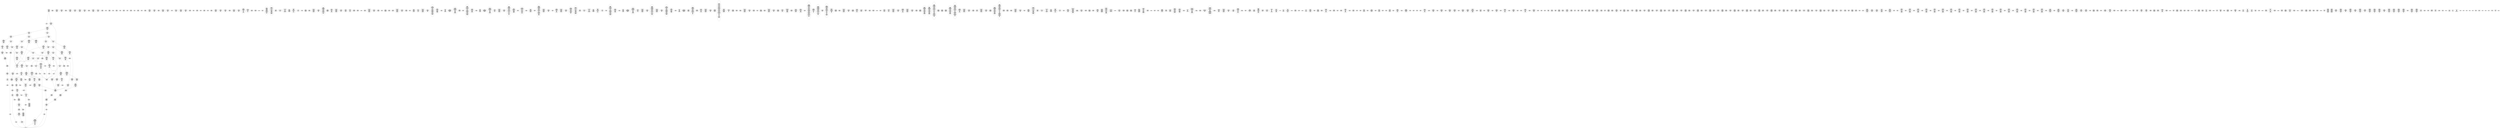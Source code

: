/* Generated by GvGen v.1.0 (https://www.github.com/stricaud/gvgen) */

digraph G {
compound=true;
   node1 [label="[anywhere]"];
   node2 [label="# 0x0
PUSHX Data
PUSHX Data
MSTORE
CALLVALUE
ISZERO
PUSHX Data
JUMPI
"];
   node3 [label="# 0xc
PUSHX Data
REVERT
"];
   node4 [label="# 0x10
JUMPDEST
PUSHX LogicData
CALLDATASIZE
LT
PUSHX Data
JUMPI
"];
   node5 [label="# 0x1a
PUSHX Data
CALLDATALOAD
PUSHX BitData
SHR
PUSHX LogicData
GT
PUSHX Data
JUMPI
"];
   node6 [label="# 0x2b
PUSHX LogicData
GT
PUSHX Data
JUMPI
"];
   node7 [label="# 0x36
PUSHX LogicData
EQ
PUSHX Data
JUMPI
"];
   node8 [label="# 0x41
PUSHX LogicData
EQ
PUSHX Data
JUMPI
"];
   node9 [label="# 0x4c
PUSHX LogicData
EQ
PUSHX Data
JUMPI
"];
   node10 [label="# 0x57
PUSHX LogicData
EQ
PUSHX Data
JUMPI
"];
   node11 [label="# 0x62
PUSHX LogicData
EQ
PUSHX Data
JUMPI
"];
   node12 [label="# 0x6d
PUSHX LogicData
EQ
PUSHX Data
JUMPI
"];
   node13 [label="# 0x78
PUSHX Data
JUMP
"];
   node14 [label="# 0x7c
JUMPDEST
PUSHX LogicData
EQ
PUSHX Data
JUMPI
"];
   node15 [label="# 0x88
PUSHX LogicData
EQ
PUSHX Data
JUMPI
"];
   node16 [label="# 0x93
PUSHX LogicData
EQ
PUSHX Data
JUMPI
"];
   node17 [label="# 0x9e
PUSHX LogicData
EQ
PUSHX Data
JUMPI
"];
   node18 [label="# 0xa9
PUSHX LogicData
EQ
PUSHX Data
JUMPI
"];
   node19 [label="# 0xb4
PUSHX Data
JUMP
"];
   node20 [label="# 0xb8
JUMPDEST
PUSHX LogicData
GT
PUSHX Data
JUMPI
"];
   node21 [label="# 0xc4
PUSHX LogicData
EQ
PUSHX Data
JUMPI
"];
   node22 [label="# 0xcf
PUSHX LogicData
EQ
PUSHX Data
JUMPI
"];
   node23 [label="# 0xda
PUSHX LogicData
EQ
PUSHX Data
JUMPI
"];
   node24 [label="# 0xe5
PUSHX LogicData
EQ
PUSHX Data
JUMPI
"];
   node25 [label="# 0xf0
PUSHX LogicData
EQ
PUSHX Data
JUMPI
"];
   node26 [label="# 0xfb
PUSHX Data
JUMP
"];
   node27 [label="# 0xff
JUMPDEST
PUSHX LogicData
EQ
PUSHX Data
JUMPI
"];
   node28 [label="# 0x10b
PUSHX LogicData
EQ
PUSHX Data
JUMPI
"];
   node29 [label="# 0x116
PUSHX LogicData
EQ
PUSHX Data
JUMPI
"];
   node30 [label="# 0x121
PUSHX LogicData
EQ
PUSHX Data
JUMPI
"];
   node31 [label="# 0x12c
PUSHX LogicData
EQ
PUSHX Data
JUMPI
"];
   node32 [label="# 0x137
JUMPDEST
PUSHX Data
REVERT
"];
   node33 [label="# 0x13c
JUMPDEST
PUSHX Data
PUSHX ArithData
CALLDATASIZE
SUB
ADD
PUSHX Data
PUSHX Data
JUMP
"];
   node34 [label="# 0x151
JUMPDEST
PUSHX Data
JUMP
"];
   node35 [label="# 0x156
JUMPDEST
PUSHX MemData
MLOAD
PUSHX Data
PUSHX Data
JUMP
"];
   node36 [label="# 0x163
JUMPDEST
PUSHX MemData
MLOAD
SUB
RETURN
"];
   node37 [label="# 0x16c
JUMPDEST
PUSHX Data
PUSHX ArithData
CALLDATASIZE
SUB
ADD
PUSHX Data
PUSHX Data
JUMP
"];
   node38 [label="# 0x181
JUMPDEST
PUSHX Data
JUMP
"];
   node39 [label="# 0x186
JUMPDEST
PUSHX MemData
MLOAD
PUSHX Data
PUSHX Data
JUMP
"];
   node40 [label="# 0x193
JUMPDEST
PUSHX MemData
MLOAD
SUB
RETURN
"];
   node41 [label="# 0x19c
JUMPDEST
PUSHX Data
PUSHX Data
JUMP
"];
   node42 [label="# 0x1a4
JUMPDEST
PUSHX MemData
MLOAD
PUSHX Data
PUSHX Data
JUMP
"];
   node43 [label="# 0x1b1
JUMPDEST
PUSHX MemData
MLOAD
SUB
RETURN
"];
   node44 [label="# 0x1ba
JUMPDEST
PUSHX Data
PUSHX ArithData
CALLDATASIZE
SUB
ADD
PUSHX Data
PUSHX Data
JUMP
"];
   node45 [label="# 0x1cf
JUMPDEST
PUSHX Data
JUMP
"];
   node46 [label="# 0x1d4
JUMPDEST
PUSHX MemData
MLOAD
PUSHX Data
PUSHX Data
JUMP
"];
   node47 [label="# 0x1e1
JUMPDEST
PUSHX MemData
MLOAD
SUB
RETURN
"];
   node48 [label="# 0x1ea
JUMPDEST
PUSHX Data
PUSHX ArithData
CALLDATASIZE
SUB
ADD
PUSHX Data
PUSHX Data
JUMP
"];
   node49 [label="# 0x1ff
JUMPDEST
PUSHX Data
JUMP
"];
   node50 [label="# 0x204
JUMPDEST
STOP
"];
   node51 [label="# 0x206
JUMPDEST
PUSHX Data
PUSHX ArithData
CALLDATASIZE
SUB
ADD
PUSHX Data
PUSHX Data
JUMP
"];
   node52 [label="# 0x21b
JUMPDEST
PUSHX Data
JUMP
"];
   node53 [label="# 0x220
JUMPDEST
STOP
"];
   node54 [label="# 0x222
JUMPDEST
PUSHX Data
PUSHX ArithData
CALLDATASIZE
SUB
ADD
PUSHX Data
PUSHX Data
JUMP
"];
   node55 [label="# 0x237
JUMPDEST
PUSHX Data
JUMP
"];
   node56 [label="# 0x23c
JUMPDEST
STOP
"];
   node57 [label="# 0x23e
JUMPDEST
PUSHX Data
PUSHX ArithData
CALLDATASIZE
SUB
ADD
PUSHX Data
PUSHX Data
JUMP
"];
   node58 [label="# 0x253
JUMPDEST
PUSHX Data
JUMP
"];
   node59 [label="# 0x258
JUMPDEST
STOP
"];
   node60 [label="# 0x25a
JUMPDEST
PUSHX Data
PUSHX ArithData
CALLDATASIZE
SUB
ADD
PUSHX Data
PUSHX Data
JUMP
"];
   node61 [label="# 0x26f
JUMPDEST
PUSHX Data
JUMP
"];
   node62 [label="# 0x274
JUMPDEST
STOP
"];
   node63 [label="# 0x276
JUMPDEST
PUSHX Data
PUSHX ArithData
CALLDATASIZE
SUB
ADD
PUSHX Data
PUSHX Data
JUMP
"];
   node64 [label="# 0x28b
JUMPDEST
PUSHX Data
JUMP
"];
   node65 [label="# 0x290
JUMPDEST
STOP
"];
   node66 [label="# 0x292
JUMPDEST
PUSHX Data
PUSHX ArithData
CALLDATASIZE
SUB
ADD
PUSHX Data
PUSHX Data
JUMP
"];
   node67 [label="# 0x2a7
JUMPDEST
PUSHX Data
JUMP
"];
   node68 [label="# 0x2ac
JUMPDEST
PUSHX MemData
MLOAD
PUSHX Data
PUSHX Data
JUMP
"];
   node69 [label="# 0x2b9
JUMPDEST
PUSHX MemData
MLOAD
SUB
RETURN
"];
   node70 [label="# 0x2c2
JUMPDEST
PUSHX Data
PUSHX ArithData
CALLDATASIZE
SUB
ADD
PUSHX Data
PUSHX Data
JUMP
"];
   node71 [label="# 0x2d7
JUMPDEST
PUSHX Data
JUMP
"];
   node72 [label="# 0x2dc
JUMPDEST
PUSHX MemData
MLOAD
PUSHX Data
PUSHX Data
JUMP
"];
   node73 [label="# 0x2e9
JUMPDEST
PUSHX MemData
MLOAD
SUB
RETURN
"];
   node74 [label="# 0x2f2
JUMPDEST
PUSHX Data
PUSHX Data
JUMP
"];
   node75 [label="# 0x2fa
JUMPDEST
STOP
"];
   node76 [label="# 0x2fc
JUMPDEST
PUSHX Data
PUSHX Data
JUMP
"];
   node77 [label="# 0x304
JUMPDEST
PUSHX MemData
MLOAD
PUSHX Data
PUSHX Data
JUMP
"];
   node78 [label="# 0x311
JUMPDEST
PUSHX MemData
MLOAD
SUB
RETURN
"];
   node79 [label="# 0x31a
JUMPDEST
PUSHX Data
PUSHX Data
JUMP
"];
   node80 [label="# 0x322
JUMPDEST
PUSHX MemData
MLOAD
PUSHX Data
PUSHX Data
JUMP
"];
   node81 [label="# 0x32f
JUMPDEST
PUSHX MemData
MLOAD
SUB
RETURN
"];
   node82 [label="# 0x338
JUMPDEST
PUSHX Data
PUSHX ArithData
CALLDATASIZE
SUB
ADD
PUSHX Data
PUSHX Data
JUMP
"];
   node83 [label="# 0x34d
JUMPDEST
PUSHX Data
JUMP
"];
   node84 [label="# 0x352
JUMPDEST
STOP
"];
   node85 [label="# 0x354
JUMPDEST
PUSHX Data
PUSHX ArithData
CALLDATASIZE
SUB
ADD
PUSHX Data
PUSHX Data
JUMP
"];
   node86 [label="# 0x369
JUMPDEST
PUSHX Data
JUMP
"];
   node87 [label="# 0x36e
JUMPDEST
STOP
"];
   node88 [label="# 0x370
JUMPDEST
PUSHX Data
PUSHX ArithData
CALLDATASIZE
SUB
ADD
PUSHX Data
PUSHX Data
JUMP
"];
   node89 [label="# 0x385
JUMPDEST
PUSHX Data
JUMP
"];
   node90 [label="# 0x38a
JUMPDEST
STOP
"];
   node91 [label="# 0x38c
JUMPDEST
PUSHX Data
PUSHX ArithData
CALLDATASIZE
SUB
ADD
PUSHX Data
PUSHX Data
JUMP
"];
   node92 [label="# 0x3a1
JUMPDEST
PUSHX Data
JUMP
"];
   node93 [label="# 0x3a6
JUMPDEST
PUSHX MemData
MLOAD
PUSHX Data
PUSHX Data
JUMP
"];
   node94 [label="# 0x3b3
JUMPDEST
PUSHX MemData
MLOAD
SUB
RETURN
"];
   node95 [label="# 0x3bc
JUMPDEST
PUSHX Data
PUSHX Data
JUMP
"];
   node96 [label="# 0x3c4
JUMPDEST
PUSHX MemData
MLOAD
PUSHX Data
PUSHX Data
JUMP
"];
   node97 [label="# 0x3d1
JUMPDEST
PUSHX MemData
MLOAD
SUB
RETURN
"];
   node98 [label="# 0x3da
JUMPDEST
PUSHX Data
PUSHX ArithData
CALLDATASIZE
SUB
ADD
PUSHX Data
PUSHX Data
JUMP
"];
   node99 [label="# 0x3ef
JUMPDEST
PUSHX Data
JUMP
"];
   node100 [label="# 0x3f4
JUMPDEST
PUSHX MemData
MLOAD
PUSHX Data
PUSHX Data
JUMP
"];
   node101 [label="# 0x401
JUMPDEST
PUSHX MemData
MLOAD
SUB
RETURN
"];
   node102 [label="# 0x40a
JUMPDEST
PUSHX Data
PUSHX BitData
PUSHX BitData
NOT
AND
PUSHX BitData
NOT
AND
EQ
PUSHX Data
JUMPI
"];
   node103 [label="# 0x473
PUSHX BitData
PUSHX BitData
NOT
AND
PUSHX BitData
NOT
AND
EQ
"];
   node104 [label="# 0x4d5
JUMPDEST
PUSHX Data
JUMPI
"];
   node105 [label="# 0x4db
PUSHX Data
PUSHX Data
JUMP
"];
   node106 [label="# 0x4e4
JUMPDEST
"];
   node107 [label="# 0x4e5
JUMPDEST
JUMP
"];
   node108 [label="# 0x4ec
JUMPDEST
PUSHX Data
PUSHX Data
MSTORE
PUSHX Data
MSTORE
PUSHX Data
PUSHX Data
SHA3
PUSHX ArithData
SLOAD
PUSHX ArithData
EXP
DIV
PUSHX BitData
AND
JUMP
"];
   node109 [label="# 0x51f
JUMPDEST
PUSHX Data
PUSHX StorData
SLOAD
PUSHX Data
PUSHX Data
JUMP
"];
   node110 [label="# 0x52e
JUMPDEST
PUSHX ArithData
ADD
PUSHX ArithData
DIV
MUL
PUSHX ArithData
ADD
PUSHX MemData
MLOAD
ADD
PUSHX Data
MSTORE
MSTORE
PUSHX ArithData
ADD
SLOAD
PUSHX Data
PUSHX Data
JUMP
"];
   node111 [label="# 0x55a
JUMPDEST
ISZERO
PUSHX Data
JUMPI
"];
   node112 [label="# 0x561
PUSHX LogicData
LT
PUSHX Data
JUMPI
"];
   node113 [label="# 0x569
PUSHX ArithData
SLOAD
DIV
MUL
MSTORE
PUSHX ArithData
ADD
PUSHX Data
JUMP
"];
   node114 [label="# 0x57c
JUMPDEST
ADD
PUSHX Data
MSTORE
PUSHX Data
PUSHX Data
SHA3
"];
   node115 [label="# 0x58a
JUMPDEST
SLOAD
MSTORE
PUSHX ArithData
ADD
PUSHX ArithData
ADD
GT
PUSHX Data
JUMPI
"];
   node116 [label="# 0x59e
SUB
PUSHX BitData
AND
ADD
"];
   node117 [label="# 0x5a7
JUMPDEST
JUMP
"];
   node118 [label="# 0x5b1
JUMPDEST
PUSHX Data
PUSHX Data
PUSHX Data
JUMP
"];
   node119 [label="# 0x5bc
JUMPDEST
PUSHX Data
JUMPI
"];
   node120 [label="# 0x5c1
PUSHX MemData
MLOAD
PUSHX Data
MSTORE
PUSHX ArithData
ADD
PUSHX Data
PUSHX Data
JUMP
"];
   node121 [label="# 0x5f2
JUMPDEST
PUSHX MemData
MLOAD
SUB
REVERT
"];
   node122 [label="# 0x5fb
JUMPDEST
PUSHX Data
PUSHX ArithData
MSTORE
PUSHX ArithData
ADD
MSTORE
PUSHX ArithData
ADD
PUSHX Data
SHA3
PUSHX ArithData
SLOAD
PUSHX ArithData
EXP
DIV
PUSHX BitData
AND
JUMP
"];
   node123 [label="# 0x636
JUMPDEST
PUSHX Data
PUSHX Data
PUSHX Data
JUMP
"];
   node124 [label="# 0x641
JUMPDEST
PUSHX BitData
AND
PUSHX BitData
AND
EQ
ISZERO
PUSHX Data
JUMPI
"];
   node125 [label="# 0x678
PUSHX MemData
MLOAD
PUSHX Data
MSTORE
PUSHX ArithData
ADD
PUSHX Data
PUSHX Data
JUMP
"];
   node126 [label="# 0x6a9
JUMPDEST
PUSHX MemData
MLOAD
SUB
REVERT
"];
   node127 [label="# 0x6b2
JUMPDEST
PUSHX BitData
AND
PUSHX Data
PUSHX Data
JUMP
"];
   node128 [label="# 0x6d1
JUMPDEST
PUSHX BitData
AND
EQ
PUSHX Data
JUMPI
"];
   node129 [label="# 0x6ee
PUSHX Data
PUSHX Data
PUSHX Data
JUMP
"];
   node130 [label="# 0x6fa
JUMPDEST
PUSHX Data
JUMP
"];
   node131 [label="# 0x6ff
JUMPDEST
"];
   node132 [label="# 0x700
JUMPDEST
PUSHX Data
JUMPI
"];
   node133 [label="# 0x705
PUSHX MemData
MLOAD
PUSHX Data
MSTORE
PUSHX ArithData
ADD
PUSHX Data
PUSHX Data
JUMP
"];
   node134 [label="# 0x736
JUMPDEST
PUSHX MemData
MLOAD
SUB
REVERT
"];
   node135 [label="# 0x73f
JUMPDEST
PUSHX Data
PUSHX Data
JUMP
"];
   node136 [label="# 0x749
JUMPDEST
JUMP
"];
   node137 [label="# 0x74e
JUMPDEST
PUSHX Data
PUSHX Data
PUSHX Data
JUMP
"];
   node138 [label="# 0x759
JUMPDEST
PUSHX Data
JUMP
"];
   node139 [label="# 0x75f
JUMPDEST
PUSHX Data
JUMPI
"];
   node140 [label="# 0x764
PUSHX MemData
MLOAD
PUSHX Data
MSTORE
PUSHX ArithData
ADD
PUSHX Data
PUSHX Data
JUMP
"];
   node141 [label="# 0x795
JUMPDEST
PUSHX MemData
MLOAD
SUB
REVERT
"];
   node142 [label="# 0x79e
JUMPDEST
PUSHX Data
PUSHX Data
JUMP
"];
   node143 [label="# 0x7a9
JUMPDEST
JUMP
"];
   node144 [label="# 0x7ae
JUMPDEST
CALLER
PUSHX BitData
AND
PUSHX Data
PUSHX Data
JUMP
"];
   node145 [label="# 0x7ce
JUMPDEST
PUSHX BitData
AND
EQ
PUSHX Data
JUMPI
"];
   node146 [label="# 0x7ea
PUSHX MemData
MLOAD
PUSHX Data
MSTORE
PUSHX ArithData
ADD
PUSHX Data
PUSHX Data
JUMP
"];
   node147 [label="# 0x81b
JUMPDEST
PUSHX MemData
MLOAD
SUB
REVERT
"];
   node148 [label="# 0x824
JUMPDEST
PUSHX StorData
PUSHX ArithData
SLOAD
PUSHX ArithData
EXP
DIV
PUSHX BitData
AND
PUSHX BitData
AND
PUSHX BitData
CALLER
PUSHX MemData
MLOAD
PUSHX BitData
AND
PUSHX BitData
SHL
MSTORE
PUSHX ArithData
ADD
PUSHX Data
PUSHX Data
JUMP
"];
   node149 [label="# 0x881
JUMPDEST
PUSHX Data
PUSHX MemData
MLOAD
SUB
PUSHX Data
EXTCODESIZE
ISZERO
ISZERO
PUSHX Data
JUMPI
"];
   node150 [label="# 0x897
PUSHX Data
REVERT
"];
   node151 [label="# 0x89b
JUMPDEST
GAS
CALL
ISZERO
ISZERO
PUSHX Data
JUMPI
"];
   node152 [label="# 0x8a6
RETURNDATASIZE
PUSHX Data
RETURNDATACOPY
RETURNDATASIZE
PUSHX Data
REVERT
"];
   node153 [label="# 0x8af
JUMPDEST
PUSHX MemData
MLOAD
RETURNDATASIZE
PUSHX BitData
NOT
PUSHX ArithData
ADD
AND
ADD
PUSHX Data
MSTORE
ADD
PUSHX Data
PUSHX Data
JUMP
"];
   node154 [label="# 0x8d3
JUMPDEST
PUSHX Data
PUSHX Data
JUMP
"];
   node155 [label="# 0x8dd
JUMPDEST
JUMP
"];
   node156 [label="# 0x8e0
JUMPDEST
CALLER
PUSHX BitData
AND
PUSHX StorData
PUSHX ArithData
SLOAD
PUSHX ArithData
EXP
DIV
PUSHX BitData
AND
PUSHX BitData
AND
PUSHX BitData
PUSHX MemData
MLOAD
PUSHX BitData
AND
PUSHX BitData
SHL
MSTORE
PUSHX ArithData
ADD
PUSHX Data
PUSHX Data
JUMP
"];
   node157 [label="# 0x952
JUMPDEST
PUSHX Data
PUSHX MemData
MLOAD
SUB
EXTCODESIZE
ISZERO
ISZERO
PUSHX Data
JUMPI
"];
   node158 [label="# 0x966
PUSHX Data
REVERT
"];
   node159 [label="# 0x96a
JUMPDEST
GAS
STATICCALL
ISZERO
ISZERO
PUSHX Data
JUMPI
"];
   node160 [label="# 0x975
RETURNDATASIZE
PUSHX Data
RETURNDATACOPY
RETURNDATASIZE
PUSHX Data
REVERT
"];
   node161 [label="# 0x97e
JUMPDEST
PUSHX MemData
MLOAD
RETURNDATASIZE
PUSHX BitData
NOT
PUSHX ArithData
ADD
AND
ADD
PUSHX Data
MSTORE
ADD
PUSHX Data
PUSHX Data
JUMP
"];
   node162 [label="# 0x9a2
JUMPDEST
PUSHX BitData
AND
EQ
PUSHX Data
JUMPI
"];
   node163 [label="# 0x9be
PUSHX MemData
MLOAD
PUSHX Data
MSTORE
PUSHX ArithData
ADD
PUSHX Data
PUSHX Data
JUMP
"];
   node164 [label="# 0x9ef
JUMPDEST
PUSHX MemData
MLOAD
SUB
REVERT
"];
   node165 [label="# 0x9f8
JUMPDEST
CALLER
PUSHX Data
PUSHX ArithData
MSTORE
PUSHX ArithData
ADD
MSTORE
PUSHX ArithData
ADD
PUSHX Data
SHA3
PUSHX ArithData
PUSHX ArithData
EXP
SLOAD
PUSHX ArithData
MUL
NOT
AND
PUSHX BitData
AND
MUL
OR
SSTORE
JUMP
"];
   node166 [label="# 0xa4d
JUMPDEST
PUSHX Data
PUSHX MemData
MLOAD
PUSHX ArithData
ADD
PUSHX Data
MSTORE
PUSHX Data
MSTORE
PUSHX Data
JUMP
"];
   node167 [label="# 0xa68
JUMPDEST
JUMP
"];
   node168 [label="# 0xa6d
JUMPDEST
PUSHX StorData
PUSHX ArithData
SLOAD
PUSHX ArithData
EXP
DIV
PUSHX BitData
AND
PUSHX BitData
AND
CALLER
PUSHX BitData
AND
EQ
PUSHX Data
JUMPI
"];
   node169 [label="# 0xac3
PUSHX Data
REVERT
"];
   node170 [label="# 0xac7
JUMPDEST
PUSHX Data
MLOAD
PUSHX ArithData
ADD
PUSHX Data
PUSHX Data
JUMP
"];
   node171 [label="# 0xadd
JUMPDEST
JUMP
"];
   node172 [label="# 0xae1
JUMPDEST
PUSHX Data
PUSHX Data
PUSHX ArithData
MSTORE
PUSHX ArithData
ADD
MSTORE
PUSHX ArithData
ADD
PUSHX Data
SHA3
PUSHX ArithData
SLOAD
PUSHX ArithData
EXP
DIV
PUSHX BitData
AND
PUSHX BitData
PUSHX BitData
AND
PUSHX BitData
AND
EQ
ISZERO
PUSHX Data
JUMPI
"];
   node173 [label="# 0xb50
PUSHX MemData
MLOAD
PUSHX Data
MSTORE
PUSHX ArithData
ADD
PUSHX Data
PUSHX Data
JUMP
"];
   node174 [label="# 0xb81
JUMPDEST
PUSHX MemData
MLOAD
SUB
REVERT
"];
   node175 [label="# 0xb8a
JUMPDEST
JUMP
"];
   node176 [label="# 0xb93
JUMPDEST
PUSHX BitData
PUSHX BitData
AND
PUSHX BitData
AND
EQ
ISZERO
PUSHX Data
JUMPI
"];
   node177 [label="# 0xbca
PUSHX MemData
MLOAD
PUSHX Data
MSTORE
PUSHX ArithData
ADD
PUSHX Data
PUSHX Data
JUMP
"];
   node178 [label="# 0xbfb
JUMPDEST
PUSHX MemData
MLOAD
SUB
REVERT
"];
   node179 [label="# 0xc04
JUMPDEST
PUSHX Data
PUSHX ArithData
PUSHX BitData
AND
PUSHX BitData
AND
MSTORE
PUSHX ArithData
ADD
MSTORE
PUSHX ArithData
ADD
PUSHX Data
SHA3
SLOAD
JUMP
"];
   node180 [label="# 0xc4b
JUMPDEST
PUSHX StorData
PUSHX ArithData
SLOAD
PUSHX ArithData
EXP
DIV
PUSHX BitData
AND
PUSHX BitData
AND
CALLER
PUSHX BitData
AND
EQ
PUSHX Data
JUMPI
"];
   node181 [label="# 0xca1
PUSHX Data
REVERT
"];
   node182 [label="# 0xca5
JUMPDEST
PUSHX BitData
PUSHX StorData
PUSHX ArithData
PUSHX ArithData
EXP
SLOAD
PUSHX ArithData
MUL
NOT
AND
PUSHX BitData
AND
MUL
OR
SSTORE
JUMP
"];
   node183 [label="# 0xce9
JUMPDEST
PUSHX StorData
PUSHX ArithData
SLOAD
PUSHX ArithData
EXP
DIV
PUSHX BitData
AND
JUMP
"];
   node184 [label="# 0xd0f
JUMPDEST
PUSHX Data
PUSHX StorData
SLOAD
PUSHX Data
PUSHX Data
JUMP
"];
   node185 [label="# 0xd1e
JUMPDEST
PUSHX ArithData
ADD
PUSHX ArithData
DIV
MUL
PUSHX ArithData
ADD
PUSHX MemData
MLOAD
ADD
PUSHX Data
MSTORE
MSTORE
PUSHX ArithData
ADD
SLOAD
PUSHX Data
PUSHX Data
JUMP
"];
   node186 [label="# 0xd4a
JUMPDEST
ISZERO
PUSHX Data
JUMPI
"];
   node187 [label="# 0xd51
PUSHX LogicData
LT
PUSHX Data
JUMPI
"];
   node188 [label="# 0xd59
PUSHX ArithData
SLOAD
DIV
MUL
MSTORE
PUSHX ArithData
ADD
PUSHX Data
JUMP
"];
   node189 [label="# 0xd6c
JUMPDEST
ADD
PUSHX Data
MSTORE
PUSHX Data
PUSHX Data
SHA3
"];
   node190 [label="# 0xd7a
JUMPDEST
SLOAD
MSTORE
PUSHX ArithData
ADD
PUSHX ArithData
ADD
GT
PUSHX Data
JUMPI
"];
   node191 [label="# 0xd8e
SUB
PUSHX BitData
AND
ADD
"];
   node192 [label="# 0xd97
JUMPDEST
JUMP
"];
   node193 [label="# 0xda1
JUMPDEST
ADDRESS
PUSHX BitData
AND
PUSHX StorData
PUSHX ArithData
SLOAD
PUSHX ArithData
EXP
DIV
PUSHX BitData
AND
PUSHX BitData
AND
PUSHX BitData
PUSHX MemData
MLOAD
PUSHX BitData
AND
PUSHX BitData
SHL
MSTORE
PUSHX ArithData
ADD
PUSHX Data
PUSHX Data
JUMP
"];
   node194 [label="# 0xe13
JUMPDEST
PUSHX Data
PUSHX MemData
MLOAD
SUB
EXTCODESIZE
ISZERO
ISZERO
PUSHX Data
JUMPI
"];
   node195 [label="# 0xe27
PUSHX Data
REVERT
"];
   node196 [label="# 0xe2b
JUMPDEST
GAS
STATICCALL
ISZERO
ISZERO
PUSHX Data
JUMPI
"];
   node197 [label="# 0xe36
RETURNDATASIZE
PUSHX Data
RETURNDATACOPY
RETURNDATASIZE
PUSHX Data
REVERT
"];
   node198 [label="# 0xe3f
JUMPDEST
PUSHX MemData
MLOAD
RETURNDATASIZE
PUSHX BitData
NOT
PUSHX ArithData
ADD
AND
ADD
PUSHX Data
MSTORE
ADD
PUSHX Data
PUSHX Data
JUMP
"];
   node199 [label="# 0xe63
JUMPDEST
PUSHX BitData
AND
EQ
PUSHX Data
JUMPI
"];
   node200 [label="# 0xe7f
PUSHX MemData
MLOAD
PUSHX Data
MSTORE
PUSHX ArithData
ADD
PUSHX Data
PUSHX Data
JUMP
"];
   node201 [label="# 0xeb0
JUMPDEST
PUSHX MemData
MLOAD
SUB
REVERT
"];
   node202 [label="# 0xeb9
JUMPDEST
CALLER
PUSHX BitData
AND
PUSHX Data
PUSHX ArithData
MSTORE
PUSHX ArithData
ADD
MSTORE
PUSHX ArithData
ADD
PUSHX Data
SHA3
PUSHX ArithData
SLOAD
PUSHX ArithData
EXP
DIV
PUSHX BitData
AND
PUSHX BitData
AND
EQ
PUSHX Data
JUMPI
"];
   node203 [label="# 0xf20
PUSHX MemData
MLOAD
PUSHX Data
MSTORE
PUSHX ArithData
ADD
PUSHX Data
PUSHX Data
JUMP
"];
   node204 [label="# 0xf51
JUMPDEST
PUSHX MemData
MLOAD
SUB
REVERT
"];
   node205 [label="# 0xf5a
JUMPDEST
PUSHX StorData
PUSHX ArithData
SLOAD
PUSHX ArithData
EXP
DIV
PUSHX BitData
AND
PUSHX BitData
AND
PUSHX BitData
PUSHX Data
PUSHX MemData
MLOAD
PUSHX BitData
AND
PUSHX BitData
SHL
MSTORE
PUSHX ArithData
ADD
PUSHX Data
PUSHX Data
JUMP
"];
   node206 [label="# 0xfba
JUMPDEST
PUSHX Data
PUSHX MemData
MLOAD
SUB
PUSHX Data
EXTCODESIZE
ISZERO
ISZERO
PUSHX Data
JUMPI
"];
   node207 [label="# 0xfd0
PUSHX Data
REVERT
"];
   node208 [label="# 0xfd4
JUMPDEST
GAS
CALL
ISZERO
ISZERO
PUSHX Data
JUMPI
"];
   node209 [label="# 0xfdf
RETURNDATASIZE
PUSHX Data
RETURNDATACOPY
RETURNDATASIZE
PUSHX Data
REVERT
"];
   node210 [label="# 0xfe8
JUMPDEST
PUSHX Data
CALLER
PUSHX Data
JUMP
"];
   node211 [label="# 0xff6
JUMPDEST
PUSHX Data
PUSHX ArithData
MSTORE
PUSHX ArithData
ADD
MSTORE
PUSHX ArithData
ADD
PUSHX Data
SHA3
PUSHX ArithData
PUSHX ArithData
EXP
SLOAD
PUSHX ArithData
MUL
NOT
AND
SSTORE
JUMP
"];
   node212 [label="# 0x102f
JUMPDEST
PUSHX Data
PUSHX Data
JUMP
"];
   node213 [label="# 0x1037
JUMPDEST
PUSHX BitData
AND
PUSHX BitData
AND
EQ
ISZERO
PUSHX Data
JUMPI
"];
   node214 [label="# 0x106b
PUSHX MemData
MLOAD
PUSHX Data
MSTORE
PUSHX ArithData
ADD
PUSHX Data
PUSHX Data
JUMP
"];
   node215 [label="# 0x109c
JUMPDEST
PUSHX MemData
MLOAD
SUB
REVERT
"];
   node216 [label="# 0x10a5
JUMPDEST
PUSHX Data
PUSHX Data
PUSHX Data
PUSHX Data
JUMP
"];
   node217 [label="# 0x10b2
JUMPDEST
PUSHX BitData
AND
PUSHX BitData
AND
MSTORE
PUSHX ArithData
ADD
MSTORE
PUSHX ArithData
ADD
PUSHX Data
SHA3
PUSHX ArithData
PUSHX BitData
AND
PUSHX BitData
AND
MSTORE
PUSHX ArithData
ADD
MSTORE
PUSHX ArithData
ADD
PUSHX Data
SHA3
PUSHX ArithData
PUSHX ArithData
EXP
SLOAD
PUSHX ArithData
MUL
NOT
AND
ISZERO
ISZERO
MUL
OR
SSTORE
PUSHX BitData
AND
PUSHX Data
PUSHX Data
JUMP
"];
   node218 [label="# 0x115f
JUMPDEST
PUSHX BitData
AND
PUSHX Data
PUSHX MemData
MLOAD
PUSHX Data
PUSHX Data
JUMP
"];
   node219 [label="# 0x11a4
JUMPDEST
PUSHX MemData
MLOAD
SUB
LOGX
JUMP
"];
   node220 [label="# 0x11b0
JUMPDEST
PUSHX Data
PUSHX Data
PUSHX Data
JUMP
"];
   node221 [label="# 0x11bb
JUMPDEST
PUSHX Data
JUMP
"];
   node222 [label="# 0x11c1
JUMPDEST
PUSHX Data
JUMPI
"];
   node223 [label="# 0x11c6
PUSHX MemData
MLOAD
PUSHX Data
MSTORE
PUSHX ArithData
ADD
PUSHX Data
PUSHX Data
JUMP
"];
   node224 [label="# 0x11f7
JUMPDEST
PUSHX MemData
MLOAD
SUB
REVERT
"];
   node225 [label="# 0x1200
JUMPDEST
PUSHX Data
PUSHX Data
JUMP
"];
   node226 [label="# 0x120c
JUMPDEST
JUMP
"];
   node227 [label="# 0x1212
JUMPDEST
PUSHX Data
PUSHX Data
PUSHX Data
JUMP
"];
   node228 [label="# 0x121d
JUMPDEST
PUSHX Data
JUMPI
"];
   node229 [label="# 0x1222
PUSHX MemData
MLOAD
PUSHX Data
MSTORE
PUSHX ArithData
ADD
PUSHX Data
PUSHX Data
JUMP
"];
   node230 [label="# 0x1253
JUMPDEST
PUSHX MemData
MLOAD
SUB
REVERT
"];
   node231 [label="# 0x125c
JUMPDEST
PUSHX Data
PUSHX Data
PUSHX Data
JUMP
"];
   node232 [label="# 0x1266
JUMPDEST
PUSHX LogicData
MLOAD
GT
PUSHX Data
JUMPI
"];
   node233 [label="# 0x1272
PUSHX MemData
MLOAD
PUSHX ArithData
ADD
PUSHX Data
MSTORE
PUSHX Data
MSTORE
PUSHX Data
JUMP
"];
   node234 [label="# 0x1286
JUMPDEST
PUSHX Data
PUSHX Data
JUMP
"];
   node235 [label="# 0x1290
JUMPDEST
PUSHX MemData
MLOAD
PUSHX ArithData
ADD
PUSHX Data
PUSHX Data
JUMP
"];
   node236 [label="# 0x12a1
JUMPDEST
PUSHX MemData
MLOAD
PUSHX ArithData
SUB
SUB
MSTORE
PUSHX Data
MSTORE
"];
   node237 [label="# 0x12b1
JUMPDEST
JUMP
"];
   node238 [label="# 0x12b9
JUMPDEST
PUSHX StorData
PUSHX ArithData
SLOAD
PUSHX ArithData
EXP
DIV
PUSHX BitData
AND
JUMP
"];
   node239 [label="# 0x12df
JUMPDEST
PUSHX Data
PUSHX Data
PUSHX ArithData
PUSHX BitData
AND
PUSHX BitData
AND
MSTORE
PUSHX ArithData
ADD
MSTORE
PUSHX ArithData
ADD
PUSHX Data
SHA3
PUSHX ArithData
PUSHX BitData
AND
PUSHX BitData
AND
MSTORE
PUSHX ArithData
ADD
MSTORE
PUSHX ArithData
ADD
PUSHX Data
SHA3
PUSHX ArithData
SLOAD
PUSHX ArithData
EXP
DIV
PUSHX BitData
AND
JUMP
"];
   node240 [label="# 0x1373
JUMPDEST
PUSHX Data
PUSHX BitData
PUSHX BitData
NOT
AND
PUSHX BitData
NOT
AND
EQ
JUMP
"];
   node241 [label="# 0x13dd
JUMPDEST
PUSHX BitData
PUSHX BitData
AND
PUSHX Data
PUSHX ArithData
MSTORE
PUSHX ArithData
ADD
MSTORE
PUSHX ArithData
ADD
PUSHX Data
SHA3
PUSHX ArithData
SLOAD
PUSHX ArithData
EXP
DIV
PUSHX BitData
AND
PUSHX BitData
AND
EQ
ISZERO
JUMP
"];
   node242 [label="# 0x1449
JUMPDEST
PUSHX Data
CALLER
JUMP
"];
   node243 [label="# 0x1451
JUMPDEST
PUSHX Data
PUSHX ArithData
MSTORE
PUSHX ArithData
ADD
MSTORE
PUSHX ArithData
ADD
PUSHX Data
SHA3
PUSHX ArithData
PUSHX ArithData
EXP
SLOAD
PUSHX ArithData
MUL
NOT
AND
PUSHX BitData
AND
MUL
OR
SSTORE
PUSHX BitData
AND
PUSHX Data
PUSHX Data
JUMP
"];
   node244 [label="# 0x14c4
JUMPDEST
PUSHX BitData
AND
PUSHX Data
PUSHX MemData
MLOAD
PUSHX MemData
MLOAD
SUB
LOGX
JUMP
"];
   node245 [label="# 0x150a
JUMPDEST
PUSHX Data
PUSHX Data
PUSHX Data
JUMP
"];
   node246 [label="# 0x1515
JUMPDEST
PUSHX Data
JUMPI
"];
   node247 [label="# 0x151a
PUSHX MemData
MLOAD
PUSHX Data
MSTORE
PUSHX ArithData
ADD
PUSHX Data
PUSHX Data
JUMP
"];
   node248 [label="# 0x154b
JUMPDEST
PUSHX MemData
MLOAD
SUB
REVERT
"];
   node249 [label="# 0x1554
JUMPDEST
PUSHX Data
PUSHX Data
PUSHX Data
JUMP
"];
   node250 [label="# 0x155f
JUMPDEST
PUSHX BitData
AND
PUSHX BitData
AND
EQ
PUSHX Data
JUMPI
"];
   node251 [label="# 0x1596
PUSHX BitData
AND
PUSHX Data
PUSHX Data
JUMP
"];
   node252 [label="# 0x15b6
JUMPDEST
PUSHX BitData
AND
EQ
"];
   node253 [label="# 0x15ce
JUMPDEST
PUSHX Data
JUMPI
"];
   node254 [label="# 0x15d4
PUSHX Data
PUSHX Data
JUMP
"];
   node255 [label="# 0x15de
JUMPDEST
"];
   node256 [label="# 0x15df
JUMPDEST
JUMP
"];
   node257 [label="# 0x15e8
JUMPDEST
PUSHX BitData
AND
PUSHX Data
PUSHX Data
JUMP
"];
   node258 [label="# 0x1608
JUMPDEST
PUSHX BitData
AND
EQ
PUSHX Data
JUMPI
"];
   node259 [label="# 0x1624
PUSHX MemData
MLOAD
PUSHX Data
MSTORE
PUSHX ArithData
ADD
PUSHX Data
PUSHX Data
JUMP
"];
   node260 [label="# 0x1655
JUMPDEST
PUSHX MemData
MLOAD
SUB
REVERT
"];
   node261 [label="# 0x165e
JUMPDEST
PUSHX BitData
PUSHX BitData
AND
PUSHX BitData
AND
EQ
ISZERO
PUSHX Data
JUMPI
"];
   node262 [label="# 0x1694
PUSHX MemData
MLOAD
PUSHX Data
MSTORE
PUSHX ArithData
ADD
PUSHX Data
PUSHX Data
JUMP
"];
   node263 [label="# 0x16c5
JUMPDEST
PUSHX MemData
MLOAD
SUB
REVERT
"];
   node264 [label="# 0x16ce
JUMPDEST
PUSHX Data
PUSHX Data
JUMP
"];
   node265 [label="# 0x16d9
JUMPDEST
PUSHX Data
PUSHX Data
PUSHX Data
JUMP
"];
   node266 [label="# 0x16e4
JUMPDEST
PUSHX Data
PUSHX Data
PUSHX ArithData
PUSHX BitData
AND
PUSHX BitData
AND
MSTORE
PUSHX ArithData
ADD
MSTORE
PUSHX ArithData
ADD
PUSHX Data
SHA3
PUSHX Data
SLOAD
PUSHX Data
PUSHX Data
JUMP
"];
   node267 [label="# 0x1734
JUMPDEST
SSTORE
PUSHX Data
PUSHX Data
PUSHX ArithData
PUSHX BitData
AND
PUSHX BitData
AND
MSTORE
PUSHX ArithData
ADD
MSTORE
PUSHX ArithData
ADD
PUSHX Data
SHA3
PUSHX Data
SLOAD
PUSHX Data
PUSHX Data
JUMP
"];
   node268 [label="# 0x178b
JUMPDEST
SSTORE
PUSHX Data
PUSHX ArithData
MSTORE
PUSHX ArithData
ADD
MSTORE
PUSHX ArithData
ADD
PUSHX Data
SHA3
PUSHX ArithData
PUSHX ArithData
EXP
SLOAD
PUSHX ArithData
MUL
NOT
AND
PUSHX BitData
AND
MUL
OR
SSTORE
PUSHX BitData
AND
PUSHX BitData
AND
PUSHX Data
PUSHX MemData
MLOAD
PUSHX MemData
MLOAD
SUB
LOGX
JUMP
"];
   node269 [label="# 0x1844
JUMPDEST
PUSHX Data
PUSHX Data
PUSHX Data
JUMP
"];
   node270 [label="# 0x184f
JUMPDEST
PUSHX Data
PUSHX Data
PUSHX Data
JUMP
"];
   node271 [label="# 0x185d
JUMPDEST
PUSHX Data
PUSHX Data
PUSHX Data
JUMP
"];
   node272 [label="# 0x1868
JUMPDEST
PUSHX Data
PUSHX Data
PUSHX ArithData
PUSHX BitData
AND
PUSHX BitData
AND
MSTORE
PUSHX ArithData
ADD
MSTORE
PUSHX ArithData
ADD
PUSHX Data
SHA3
PUSHX Data
SLOAD
PUSHX Data
PUSHX Data
JUMP
"];
   node273 [label="# 0x18b8
JUMPDEST
SSTORE
PUSHX Data
PUSHX ArithData
MSTORE
PUSHX ArithData
ADD
MSTORE
PUSHX ArithData
ADD
PUSHX Data
SHA3
PUSHX ArithData
PUSHX ArithData
EXP
SLOAD
PUSHX ArithData
MUL
NOT
AND
SSTORE
PUSHX BitData
PUSHX BitData
AND
PUSHX BitData
AND
PUSHX Data
PUSHX MemData
MLOAD
PUSHX MemData
MLOAD
SUB
LOGX
JUMP
"];
   node274 [label="# 0x1955
JUMPDEST
PUSHX BitData
PUSHX BitData
AND
PUSHX BitData
AND
EQ
ISZERO
PUSHX Data
JUMPI
"];
   node275 [label="# 0x198b
PUSHX MemData
MLOAD
PUSHX Data
MSTORE
PUSHX ArithData
ADD
PUSHX Data
PUSHX Data
JUMP
"];
   node276 [label="# 0x19bc
JUMPDEST
PUSHX MemData
MLOAD
SUB
REVERT
"];
   node277 [label="# 0x19c5
JUMPDEST
PUSHX Data
PUSHX Data
JUMP
"];
   node278 [label="# 0x19ce
JUMPDEST
ISZERO
PUSHX Data
JUMPI
"];
   node279 [label="# 0x19d4
PUSHX MemData
MLOAD
PUSHX Data
MSTORE
PUSHX ArithData
ADD
PUSHX Data
PUSHX Data
JUMP
"];
   node280 [label="# 0x1a05
JUMPDEST
PUSHX MemData
MLOAD
SUB
REVERT
"];
   node281 [label="# 0x1a0e
JUMPDEST
PUSHX Data
PUSHX Data
PUSHX Data
JUMP
"];
   node282 [label="# 0x1a1a
JUMPDEST
PUSHX Data
PUSHX Data
PUSHX ArithData
PUSHX BitData
AND
PUSHX BitData
AND
MSTORE
PUSHX ArithData
ADD
MSTORE
PUSHX ArithData
ADD
PUSHX Data
SHA3
PUSHX Data
SLOAD
PUSHX Data
PUSHX Data
JUMP
"];
   node283 [label="# 0x1a6a
JUMPDEST
SSTORE
PUSHX Data
PUSHX ArithData
MSTORE
PUSHX ArithData
ADD
MSTORE
PUSHX ArithData
ADD
PUSHX Data
SHA3
PUSHX ArithData
PUSHX ArithData
EXP
SLOAD
PUSHX ArithData
MUL
NOT
AND
PUSHX BitData
AND
MUL
OR
SSTORE
PUSHX BitData
AND
PUSHX BitData
PUSHX BitData
AND
PUSHX Data
PUSHX MemData
MLOAD
PUSHX MemData
MLOAD
SUB
LOGX
JUMP
"];
   node284 [label="# 0x1b23
JUMPDEST
PUSHX Data
PUSHX Data
JUMP
"];
   node285 [label="# 0x1b2e
JUMPDEST
PUSHX Data
PUSHX Data
JUMP
"];
   node286 [label="# 0x1b3a
JUMPDEST
PUSHX Data
JUMPI
"];
   node287 [label="# 0x1b3f
PUSHX MemData
MLOAD
PUSHX Data
MSTORE
PUSHX ArithData
ADD
PUSHX Data
PUSHX Data
JUMP
"];
   node288 [label="# 0x1b70
JUMPDEST
PUSHX MemData
MLOAD
SUB
REVERT
"];
   node289 [label="# 0x1b79
JUMPDEST
JUMP
"];
   node290 [label="# 0x1b7f
JUMPDEST
PUSHX Data
PUSHX StorData
SLOAD
PUSHX Data
PUSHX Data
JUMP
"];
   node291 [label="# 0x1b8e
JUMPDEST
PUSHX ArithData
ADD
PUSHX ArithData
DIV
MUL
PUSHX ArithData
ADD
PUSHX MemData
MLOAD
ADD
PUSHX Data
MSTORE
MSTORE
PUSHX ArithData
ADD
SLOAD
PUSHX Data
PUSHX Data
JUMP
"];
   node292 [label="# 0x1bba
JUMPDEST
ISZERO
PUSHX Data
JUMPI
"];
   node293 [label="# 0x1bc1
PUSHX LogicData
LT
PUSHX Data
JUMPI
"];
   node294 [label="# 0x1bc9
PUSHX ArithData
SLOAD
DIV
MUL
MSTORE
PUSHX ArithData
ADD
PUSHX Data
JUMP
"];
   node295 [label="# 0x1bdc
JUMPDEST
ADD
PUSHX Data
MSTORE
PUSHX Data
PUSHX Data
SHA3
"];
   node296 [label="# 0x1bea
JUMPDEST
SLOAD
MSTORE
PUSHX ArithData
ADD
PUSHX ArithData
ADD
GT
PUSHX Data
JUMPI
"];
   node297 [label="# 0x1bfe
SUB
PUSHX BitData
AND
ADD
"];
   node298 [label="# 0x1c07
JUMPDEST
JUMP
"];
   node299 [label="# 0x1c11
JUMPDEST
PUSHX Data
PUSHX LogicData
EQ
ISZERO
PUSHX Data
JUMPI
"];
   node300 [label="# 0x1c1d
PUSHX MemData
MLOAD
PUSHX ArithData
ADD
PUSHX Data
MSTORE
PUSHX Data
MSTORE
PUSHX ArithData
ADD
PUSHX Data
MSTORE
PUSHX Data
JUMP
"];
   node301 [label="# 0x1c59
JUMPDEST
PUSHX Data
PUSHX Data
"];
   node302 [label="# 0x1c61
JUMPDEST
PUSHX LogicData
EQ
PUSHX Data
JUMPI
"];
   node303 [label="# 0x1c6a
PUSHX Data
PUSHX Data
JUMP
"];
   node304 [label="# 0x1c74
JUMPDEST
PUSHX Data
PUSHX Data
PUSHX Data
JUMP
"];
   node305 [label="# 0x1c84
JUMPDEST
PUSHX Data
JUMP
"];
   node306 [label="# 0x1c8b
JUMPDEST
PUSHX Data
PUSHX LogicData
GT
ISZERO
PUSHX Data
JUMPI
"];
   node307 [label="# 0x1c9f
PUSHX Data
PUSHX Data
MSTORE
PUSHX Data
PUSHX Data
MSTORE
PUSHX Data
PUSHX Data
REVERT
"];
   node308 [label="# 0x1ccd
JUMPDEST
PUSHX MemData
MLOAD
MSTORE
PUSHX ArithData
ADD
PUSHX BitData
NOT
AND
PUSHX ArithData
ADD
ADD
PUSHX Data
MSTORE
ISZERO
PUSHX Data
JUMPI
"];
   node309 [label="# 0x1ceb
PUSHX ArithData
ADD
PUSHX ArithData
MUL
CALLDATASIZE
CALLDATACOPY
ADD
"];
   node310 [label="# 0x1cff
JUMPDEST
"];
   node311 [label="# 0x1d03
JUMPDEST
PUSHX LogicData
EQ
PUSHX Data
JUMPI
"];
   node312 [label="# 0x1d0c
PUSHX Data
PUSHX Data
PUSHX Data
JUMP
"];
   node313 [label="# 0x1d18
JUMPDEST
PUSHX Data
PUSHX Data
PUSHX Data
JUMP
"];
   node314 [label="# 0x1d27
JUMPDEST
PUSHX Data
PUSHX Data
PUSHX Data
JUMP
"];
   node315 [label="# 0x1d33
JUMPDEST
PUSHX BitData
SHL
MLOAD
LT
PUSHX Data
JUMPI
"];
   node316 [label="# 0x1d41
PUSHX Data
PUSHX Data
MSTORE
PUSHX Data
PUSHX Data
MSTORE
PUSHX Data
PUSHX Data
REVERT
"];
   node317 [label="# 0x1d6f
JUMPDEST
PUSHX ArithData
ADD
ADD
PUSHX BitData
NOT
AND
PUSHX BitData
BYTE
MSTORE8
PUSHX Data
PUSHX Data
PUSHX Data
JUMP
"];
   node318 [label="# 0x1dab
JUMPDEST
PUSHX Data
JUMP
"];
   node319 [label="# 0x1db2
JUMPDEST
"];
   node320 [label="# 0x1db9
JUMPDEST
JUMP
"];
   node321 [label="# 0x1dbe
JUMPDEST
JUMP
"];
   node322 [label="# 0x1dc3
JUMPDEST
PUSHX Data
PUSHX Data
PUSHX BitData
AND
PUSHX Data
JUMP
"];
   node323 [label="# 0x1de4
JUMPDEST
ISZERO
PUSHX Data
JUMPI
"];
   node324 [label="# 0x1dea
PUSHX BitData
AND
PUSHX Data
PUSHX Data
PUSHX Data
JUMP
"];
   node325 [label="# 0x1e0d
JUMPDEST
PUSHX MemData
MLOAD
PUSHX BitData
AND
PUSHX BitData
SHL
MSTORE
PUSHX ArithData
ADD
PUSHX Data
PUSHX Data
JUMP
"];
   node326 [label="# 0x1e2f
JUMPDEST
PUSHX Data
PUSHX MemData
MLOAD
SUB
PUSHX Data
EXTCODESIZE
ISZERO
ISZERO
PUSHX Data
JUMPI
"];
   node327 [label="# 0x1e45
PUSHX Data
REVERT
"];
   node328 [label="# 0x1e49
JUMPDEST
GAS
CALL
ISZERO
PUSHX Data
JUMPI
"];
   node329 [label="# 0x1e57
PUSHX MemData
MLOAD
RETURNDATASIZE
PUSHX BitData
NOT
PUSHX ArithData
ADD
AND
ADD
PUSHX Data
MSTORE
ADD
PUSHX Data
PUSHX Data
JUMP
"];
   node330 [label="# 0x1e77
JUMPDEST
PUSHX Data
"];
   node331 [label="# 0x1e7a
JUMPDEST
PUSHX Data
JUMPI
"];
   node332 [label="# 0x1e7f
RETURNDATASIZE
PUSHX LogicData
EQ
PUSHX Data
JUMPI
"];
   node333 [label="# 0x1e89
PUSHX MemData
MLOAD
PUSHX BitData
NOT
PUSHX ArithData
RETURNDATASIZE
ADD
AND
ADD
PUSHX Data
MSTORE
RETURNDATASIZE
MSTORE
RETURNDATASIZE
PUSHX Data
PUSHX ArithData
ADD
RETURNDATACOPY
PUSHX Data
JUMP
"];
   node334 [label="# 0x1eaa
JUMPDEST
PUSHX Data
"];
   node335 [label="# 0x1eaf
JUMPDEST
PUSHX LogicData
MLOAD
EQ
ISZERO
PUSHX Data
JUMPI
"];
   node336 [label="# 0x1ebb
PUSHX MemData
MLOAD
PUSHX Data
MSTORE
PUSHX ArithData
ADD
PUSHX Data
PUSHX Data
JUMP
"];
   node337 [label="# 0x1eec
JUMPDEST
PUSHX MemData
MLOAD
SUB
REVERT
"];
   node338 [label="# 0x1ef5
JUMPDEST
MLOAD
PUSHX ArithData
ADD
REVERT
"];
   node339 [label="# 0x1efd
JUMPDEST
PUSHX BitData
PUSHX BitData
SHL
PUSHX BitData
NOT
AND
PUSHX BitData
NOT
AND
EQ
PUSHX Data
JUMP
"];
   node340 [label="# 0x1f4d
JUMPDEST
PUSHX Data
"];
   node341 [label="# 0x1f52
JUMPDEST
JUMP
"];
   node342 [label="# 0x1f5a
JUMPDEST
PUSHX Data
EXTCODESIZE
PUSHX LogicData
GT
JUMP
"];
   node343 [label="# 0x1f6d
JUMPDEST
SLOAD
PUSHX Data
PUSHX Data
JUMP
"];
   node344 [label="# 0x1f79
JUMPDEST
PUSHX Data
MSTORE
PUSHX Data
PUSHX Data
SHA3
PUSHX ArithData
ADD
PUSHX Data
DIV
ADD
PUSHX Data
JUMPI
"];
   node345 [label="# 0x1f93
PUSHX Data
SSTORE
PUSHX Data
JUMP
"];
   node346 [label="# 0x1f9b
JUMPDEST
PUSHX LogicData
LT
PUSHX Data
JUMPI
"];
   node347 [label="# 0x1fa4
MLOAD
PUSHX BitData
NOT
AND
ADD
OR
SSTORE
PUSHX Data
JUMP
"];
   node348 [label="# 0x1fb4
JUMPDEST
ADD
PUSHX ArithData
ADD
SSTORE
ISZERO
PUSHX Data
JUMPI
"];
   node349 [label="# 0x1fc3
ADD
"];
   node350 [label="# 0x1fc6
JUMPDEST
GT
ISZERO
PUSHX Data
JUMPI
"];
   node351 [label="# 0x1fcf
MLOAD
SSTORE
PUSHX ArithData
ADD
PUSHX ArithData
ADD
PUSHX Data
JUMP
"];
   node352 [label="# 0x1fe1
JUMPDEST
"];
   node353 [label="# 0x1fe2
JUMPDEST
PUSHX Data
PUSHX Data
JUMP
"];
   node354 [label="# 0x1fef
JUMPDEST
JUMP
"];
   node355 [label="# 0x1ff3
JUMPDEST
"];
   node356 [label="# 0x1ff4
JUMPDEST
GT
ISZERO
PUSHX Data
JUMPI
"];
   node357 [label="# 0x1ffd
PUSHX Data
PUSHX Data
SSTORE
PUSHX ArithData
ADD
PUSHX Data
JUMP
"];
   node358 [label="# 0x200c
JUMPDEST
JUMP
"];
   node359 [label="# 0x2010
JUMPDEST
PUSHX Data
PUSHX Data
PUSHX Data
PUSHX Data
JUMP
"];
   node360 [label="# 0x201e
JUMPDEST
PUSHX Data
JUMP
"];
   node361 [label="# 0x2023
JUMPDEST
MSTORE
PUSHX ArithData
ADD
ADD
GT
ISZERO
PUSHX Data
JUMPI
"];
   node362 [label="# 0x2037
PUSHX Data
REVERT
"];
   node363 [label="# 0x203b
JUMPDEST
PUSHX Data
PUSHX Data
JUMP
"];
   node364 [label="# 0x2046
JUMPDEST
JUMP
"];
   node365 [label="# 0x204e
JUMPDEST
PUSHX Data
PUSHX Data
PUSHX Data
PUSHX Data
JUMP
"];
   node366 [label="# 0x205c
JUMPDEST
PUSHX Data
JUMP
"];
   node367 [label="# 0x2061
JUMPDEST
MSTORE
PUSHX ArithData
ADD
ADD
GT
ISZERO
PUSHX Data
JUMPI
"];
   node368 [label="# 0x2075
PUSHX Data
REVERT
"];
   node369 [label="# 0x2079
JUMPDEST
PUSHX Data
PUSHX Data
JUMP
"];
   node370 [label="# 0x2084
JUMPDEST
JUMP
"];
   node371 [label="# 0x208c
JUMPDEST
PUSHX Data
CALLDATALOAD
PUSHX Data
PUSHX Data
JUMP
"];
   node372 [label="# 0x209b
JUMPDEST
JUMP
"];
   node373 [label="# 0x20a1
JUMPDEST
PUSHX Data
MLOAD
PUSHX Data
PUSHX Data
JUMP
"];
   node374 [label="# 0x20b0
JUMPDEST
JUMP
"];
   node375 [label="# 0x20b6
JUMPDEST
PUSHX Data
CALLDATALOAD
PUSHX Data
PUSHX Data
JUMP
"];
   node376 [label="# 0x20c5
JUMPDEST
JUMP
"];
   node377 [label="# 0x20cb
JUMPDEST
PUSHX Data
MLOAD
PUSHX Data
PUSHX Data
JUMP
"];
   node378 [label="# 0x20da
JUMPDEST
JUMP
"];
   node379 [label="# 0x20e0
JUMPDEST
PUSHX Data
CALLDATALOAD
PUSHX Data
PUSHX Data
JUMP
"];
   node380 [label="# 0x20ef
JUMPDEST
JUMP
"];
   node381 [label="# 0x20f5
JUMPDEST
PUSHX Data
MLOAD
PUSHX Data
PUSHX Data
JUMP
"];
   node382 [label="# 0x2104
JUMPDEST
JUMP
"];
   node383 [label="# 0x210a
JUMPDEST
PUSHX Data
PUSHX ArithData
ADD
SLT
PUSHX Data
JUMPI
"];
   node384 [label="# 0x2117
PUSHX Data
REVERT
"];
   node385 [label="# 0x211b
JUMPDEST
CALLDATALOAD
PUSHX Data
PUSHX ArithData
ADD
PUSHX Data
JUMP
"];
   node386 [label="# 0x212b
JUMPDEST
JUMP
"];
   node387 [label="# 0x2134
JUMPDEST
PUSHX Data
PUSHX ArithData
ADD
SLT
PUSHX Data
JUMPI
"];
   node388 [label="# 0x2141
PUSHX Data
REVERT
"];
   node389 [label="# 0x2145
JUMPDEST
CALLDATALOAD
PUSHX Data
PUSHX ArithData
ADD
PUSHX Data
JUMP
"];
   node390 [label="# 0x2155
JUMPDEST
JUMP
"];
   node391 [label="# 0x215e
JUMPDEST
PUSHX Data
CALLDATALOAD
PUSHX Data
PUSHX Data
JUMP
"];
   node392 [label="# 0x216d
JUMPDEST
JUMP
"];
   node393 [label="# 0x2173
JUMPDEST
PUSHX Data
PUSHX LogicData
SUB
SLT
ISZERO
PUSHX Data
JUMPI
"];
   node394 [label="# 0x2181
PUSHX Data
REVERT
"];
   node395 [label="# 0x2185
JUMPDEST
PUSHX ArithData
PUSHX Data
ADD
PUSHX Data
JUMP
"];
   node396 [label="# 0x2193
JUMPDEST
JUMP
"];
   node397 [label="# 0x219c
JUMPDEST
PUSHX Data
PUSHX LogicData
SUB
SLT
ISZERO
PUSHX Data
JUMPI
"];
   node398 [label="# 0x21aa
PUSHX Data
REVERT
"];
   node399 [label="# 0x21ae
JUMPDEST
PUSHX ArithData
PUSHX Data
ADD
PUSHX Data
JUMP
"];
   node400 [label="# 0x21bc
JUMPDEST
JUMP
"];
   node401 [label="# 0x21c5
JUMPDEST
PUSHX Data
PUSHX LogicData
SUB
SLT
ISZERO
PUSHX Data
JUMPI
"];
   node402 [label="# 0x21d4
PUSHX Data
REVERT
"];
   node403 [label="# 0x21d8
JUMPDEST
PUSHX ArithData
PUSHX Data
ADD
PUSHX Data
JUMP
"];
   node404 [label="# 0x21e6
JUMPDEST
PUSHX ArithData
PUSHX Data
ADD
PUSHX Data
JUMP
"];
   node405 [label="# 0x21f7
JUMPDEST
JUMP
"];
   node406 [label="# 0x2201
JUMPDEST
PUSHX Data
PUSHX Data
PUSHX LogicData
SUB
SLT
ISZERO
PUSHX Data
JUMPI
"];
   node407 [label="# 0x2212
PUSHX Data
REVERT
"];
   node408 [label="# 0x2216
JUMPDEST
PUSHX ArithData
PUSHX Data
ADD
PUSHX Data
JUMP
"];
   node409 [label="# 0x2224
JUMPDEST
PUSHX ArithData
PUSHX Data
ADD
PUSHX Data
JUMP
"];
   node410 [label="# 0x2235
JUMPDEST
PUSHX ArithData
PUSHX Data
ADD
PUSHX Data
JUMP
"];
   node411 [label="# 0x2246
JUMPDEST
JUMP
"];
   node412 [label="# 0x2250
JUMPDEST
PUSHX Data
PUSHX Data
PUSHX LogicData
SUB
SLT
ISZERO
PUSHX Data
JUMPI
"];
   node413 [label="# 0x2262
PUSHX Data
REVERT
"];
   node414 [label="# 0x2266
JUMPDEST
PUSHX ArithData
PUSHX Data
ADD
PUSHX Data
JUMP
"];
   node415 [label="# 0x2274
JUMPDEST
PUSHX ArithData
PUSHX Data
ADD
PUSHX Data
JUMP
"];
   node416 [label="# 0x2285
JUMPDEST
PUSHX ArithData
PUSHX Data
ADD
PUSHX Data
JUMP
"];
   node417 [label="# 0x2296
JUMPDEST
PUSHX ArithData
ADD
CALLDATALOAD
PUSHX LogicData
GT
ISZERO
PUSHX Data
JUMPI
"];
   node418 [label="# 0x22af
PUSHX Data
REVERT
"];
   node419 [label="# 0x22b3
JUMPDEST
PUSHX Data
ADD
PUSHX Data
JUMP
"];
   node420 [label="# 0x22bf
JUMPDEST
JUMP
"];
   node421 [label="# 0x22cb
JUMPDEST
PUSHX Data
PUSHX LogicData
SUB
SLT
ISZERO
PUSHX Data
JUMPI
"];
   node422 [label="# 0x22da
PUSHX Data
REVERT
"];
   node423 [label="# 0x22de
JUMPDEST
PUSHX ArithData
PUSHX Data
ADD
PUSHX Data
JUMP
"];
   node424 [label="# 0x22ec
JUMPDEST
PUSHX ArithData
PUSHX Data
ADD
PUSHX Data
JUMP
"];
   node425 [label="# 0x22fd
JUMPDEST
JUMP
"];
   node426 [label="# 0x2307
JUMPDEST
PUSHX Data
PUSHX LogicData
SUB
SLT
ISZERO
PUSHX Data
JUMPI
"];
   node427 [label="# 0x2316
PUSHX Data
REVERT
"];
   node428 [label="# 0x231a
JUMPDEST
PUSHX ArithData
PUSHX Data
ADD
PUSHX Data
JUMP
"];
   node429 [label="# 0x2328
JUMPDEST
PUSHX ArithData
PUSHX Data
ADD
PUSHX Data
JUMP
"];
   node430 [label="# 0x2339
JUMPDEST
JUMP
"];
   node431 [label="# 0x2343
JUMPDEST
PUSHX Data
PUSHX LogicData
SUB
SLT
ISZERO
PUSHX Data
JUMPI
"];
   node432 [label="# 0x2351
PUSHX Data
REVERT
"];
   node433 [label="# 0x2355
JUMPDEST
PUSHX ArithData
PUSHX Data
ADD
PUSHX Data
JUMP
"];
   node434 [label="# 0x2363
JUMPDEST
JUMP
"];
   node435 [label="# 0x236c
JUMPDEST
PUSHX Data
PUSHX LogicData
SUB
SLT
ISZERO
PUSHX Data
JUMPI
"];
   node436 [label="# 0x237a
PUSHX Data
REVERT
"];
   node437 [label="# 0x237e
JUMPDEST
PUSHX ArithData
PUSHX Data
ADD
PUSHX Data
JUMP
"];
   node438 [label="# 0x238c
JUMPDEST
JUMP
"];
   node439 [label="# 0x2395
JUMPDEST
PUSHX Data
PUSHX LogicData
SUB
SLT
ISZERO
PUSHX Data
JUMPI
"];
   node440 [label="# 0x23a3
PUSHX Data
REVERT
"];
   node441 [label="# 0x23a7
JUMPDEST
PUSHX ArithData
PUSHX Data
ADD
PUSHX Data
JUMP
"];
   node442 [label="# 0x23b5
JUMPDEST
JUMP
"];
   node443 [label="# 0x23be
JUMPDEST
PUSHX Data
PUSHX LogicData
SUB
SLT
ISZERO
PUSHX Data
JUMPI
"];
   node444 [label="# 0x23cc
PUSHX Data
REVERT
"];
   node445 [label="# 0x23d0
JUMPDEST
PUSHX ArithData
ADD
CALLDATALOAD
PUSHX LogicData
GT
ISZERO
PUSHX Data
JUMPI
"];
   node446 [label="# 0x23e6
PUSHX Data
REVERT
"];
   node447 [label="# 0x23ea
JUMPDEST
PUSHX Data
ADD
PUSHX Data
JUMP
"];
   node448 [label="# 0x23f6
JUMPDEST
JUMP
"];
   node449 [label="# 0x23ff
JUMPDEST
PUSHX Data
PUSHX LogicData
SUB
SLT
ISZERO
PUSHX Data
JUMPI
"];
   node450 [label="# 0x240d
PUSHX Data
REVERT
"];
   node451 [label="# 0x2411
JUMPDEST
PUSHX ArithData
PUSHX Data
ADD
PUSHX Data
JUMP
"];
   node452 [label="# 0x241f
JUMPDEST
JUMP
"];
   node453 [label="# 0x2428
JUMPDEST
PUSHX Data
PUSHX Data
JUMP
"];
   node454 [label="# 0x2431
JUMPDEST
MSTORE
JUMP
"];
   node455 [label="# 0x2437
JUMPDEST
PUSHX Data
PUSHX Data
JUMP
"];
   node456 [label="# 0x2440
JUMPDEST
MSTORE
JUMP
"];
   node457 [label="# 0x2446
JUMPDEST
PUSHX Data
PUSHX Data
PUSHX Data
JUMP
"];
   node458 [label="# 0x2451
JUMPDEST
PUSHX Data
PUSHX Data
JUMP
"];
   node459 [label="# 0x245b
JUMPDEST
PUSHX Data
PUSHX ArithData
ADD
PUSHX Data
JUMP
"];
   node460 [label="# 0x246b
JUMPDEST
PUSHX Data
PUSHX Data
JUMP
"];
   node461 [label="# 0x2474
JUMPDEST
ADD
JUMP
"];
   node462 [label="# 0x247f
JUMPDEST
PUSHX Data
PUSHX Data
JUMP
"];
   node463 [label="# 0x2488
JUMPDEST
MSTORE
JUMP
"];
   node464 [label="# 0x248e
JUMPDEST
PUSHX Data
PUSHX Data
JUMP
"];
   node465 [label="# 0x2497
JUMPDEST
MSTORE
JUMP
"];
   node466 [label="# 0x249d
JUMPDEST
PUSHX Data
PUSHX Data
PUSHX Data
JUMP
"];
   node467 [label="# 0x24a8
JUMPDEST
PUSHX Data
PUSHX Data
JUMP
"];
   node468 [label="# 0x24b2
JUMPDEST
PUSHX Data
PUSHX ArithData
ADD
PUSHX Data
JUMP
"];
   node469 [label="# 0x24c2
JUMPDEST
PUSHX Data
PUSHX Data
JUMP
"];
   node470 [label="# 0x24cb
JUMPDEST
ADD
JUMP
"];
   node471 [label="# 0x24d6
JUMPDEST
PUSHX Data
PUSHX Data
PUSHX Data
JUMP
"];
   node472 [label="# 0x24e1
JUMPDEST
PUSHX Data
PUSHX Data
JUMP
"];
   node473 [label="# 0x24eb
JUMPDEST
PUSHX Data
PUSHX ArithData
ADD
PUSHX Data
JUMP
"];
   node474 [label="# 0x24fb
JUMPDEST
ADD
JUMP
"];
   node475 [label="# 0x2507
JUMPDEST
PUSHX Data
PUSHX Data
PUSHX Data
PUSHX Data
JUMP
"];
   node476 [label="# 0x2514
JUMPDEST
PUSHX Data
PUSHX Data
JUMP
"];
   node477 [label="# 0x251f
JUMPDEST
PUSHX ArithData
ADD
JUMP
"];
   node478 [label="# 0x252a
JUMPDEST
PUSHX Data
PUSHX Data
PUSHX Data
PUSHX Data
JUMP
"];
   node479 [label="# 0x2537
JUMPDEST
PUSHX Data
PUSHX Data
JUMP
"];
   node480 [label="# 0x2542
JUMPDEST
PUSHX ArithData
ADD
JUMP
"];
   node481 [label="# 0x254d
JUMPDEST
PUSHX Data
PUSHX Data
PUSHX Data
PUSHX Data
JUMP
"];
   node482 [label="# 0x255a
JUMPDEST
PUSHX Data
PUSHX Data
JUMP
"];
   node483 [label="# 0x2565
JUMPDEST
PUSHX ArithData
ADD
JUMP
"];
   node484 [label="# 0x2570
JUMPDEST
PUSHX Data
PUSHX Data
PUSHX Data
PUSHX Data
JUMP
"];
   node485 [label="# 0x257d
JUMPDEST
PUSHX Data
PUSHX Data
JUMP
"];
   node486 [label="# 0x2588
JUMPDEST
PUSHX ArithData
ADD
JUMP
"];
   node487 [label="# 0x2593
JUMPDEST
PUSHX Data
PUSHX Data
PUSHX Data
PUSHX Data
JUMP
"];
   node488 [label="# 0x25a0
JUMPDEST
PUSHX Data
PUSHX Data
JUMP
"];
   node489 [label="# 0x25ab
JUMPDEST
PUSHX ArithData
ADD
JUMP
"];
   node490 [label="# 0x25b6
JUMPDEST
PUSHX Data
PUSHX Data
PUSHX Data
PUSHX Data
JUMP
"];
   node491 [label="# 0x25c3
JUMPDEST
PUSHX Data
PUSHX Data
JUMP
"];
   node492 [label="# 0x25ce
JUMPDEST
PUSHX ArithData
ADD
JUMP
"];
   node493 [label="# 0x25d9
JUMPDEST
PUSHX Data
PUSHX Data
PUSHX Data
PUSHX Data
JUMP
"];
   node494 [label="# 0x25e6
JUMPDEST
PUSHX Data
PUSHX Data
JUMP
"];
   node495 [label="# 0x25f1
JUMPDEST
PUSHX ArithData
ADD
JUMP
"];
   node496 [label="# 0x25fc
JUMPDEST
PUSHX Data
PUSHX Data
PUSHX Data
PUSHX Data
JUMP
"];
   node497 [label="# 0x2609
JUMPDEST
PUSHX Data
PUSHX Data
JUMP
"];
   node498 [label="# 0x2614
JUMPDEST
PUSHX ArithData
ADD
JUMP
"];
   node499 [label="# 0x261f
JUMPDEST
PUSHX Data
PUSHX Data
PUSHX Data
PUSHX Data
JUMP
"];
   node500 [label="# 0x262c
JUMPDEST
PUSHX Data
PUSHX Data
JUMP
"];
   node501 [label="# 0x2637
JUMPDEST
PUSHX ArithData
ADD
JUMP
"];
   node502 [label="# 0x2642
JUMPDEST
PUSHX Data
PUSHX Data
PUSHX Data
PUSHX Data
JUMP
"];
   node503 [label="# 0x264f
JUMPDEST
PUSHX Data
PUSHX Data
JUMP
"];
   node504 [label="# 0x265a
JUMPDEST
PUSHX ArithData
ADD
JUMP
"];
   node505 [label="# 0x2665
JUMPDEST
PUSHX Data
PUSHX Data
PUSHX Data
PUSHX Data
JUMP
"];
   node506 [label="# 0x2672
JUMPDEST
PUSHX Data
PUSHX Data
JUMP
"];
   node507 [label="# 0x267d
JUMPDEST
PUSHX ArithData
ADD
JUMP
"];
   node508 [label="# 0x2688
JUMPDEST
PUSHX Data
PUSHX Data
PUSHX Data
PUSHX Data
JUMP
"];
   node509 [label="# 0x2695
JUMPDEST
PUSHX Data
PUSHX Data
JUMP
"];
   node510 [label="# 0x26a0
JUMPDEST
PUSHX ArithData
ADD
JUMP
"];
   node511 [label="# 0x26ab
JUMPDEST
PUSHX Data
PUSHX Data
PUSHX Data
PUSHX Data
JUMP
"];
   node512 [label="# 0x26b8
JUMPDEST
PUSHX Data
PUSHX Data
JUMP
"];
   node513 [label="# 0x26c3
JUMPDEST
PUSHX ArithData
ADD
JUMP
"];
   node514 [label="# 0x26ce
JUMPDEST
PUSHX Data
PUSHX Data
PUSHX Data
PUSHX Data
JUMP
"];
   node515 [label="# 0x26db
JUMPDEST
PUSHX Data
PUSHX Data
JUMP
"];
   node516 [label="# 0x26e6
JUMPDEST
PUSHX ArithData
ADD
JUMP
"];
   node517 [label="# 0x26f1
JUMPDEST
PUSHX Data
PUSHX Data
PUSHX Data
PUSHX Data
JUMP
"];
   node518 [label="# 0x26fe
JUMPDEST
PUSHX Data
PUSHX Data
JUMP
"];
   node519 [label="# 0x2709
JUMPDEST
PUSHX ArithData
ADD
JUMP
"];
   node520 [label="# 0x2714
JUMPDEST
PUSHX Data
PUSHX Data
PUSHX Data
PUSHX Data
JUMP
"];
   node521 [label="# 0x2721
JUMPDEST
PUSHX Data
PUSHX Data
JUMP
"];
   node522 [label="# 0x272c
JUMPDEST
PUSHX ArithData
ADD
JUMP
"];
   node523 [label="# 0x2737
JUMPDEST
PUSHX Data
PUSHX Data
PUSHX Data
PUSHX Data
JUMP
"];
   node524 [label="# 0x2744
JUMPDEST
PUSHX Data
PUSHX Data
JUMP
"];
   node525 [label="# 0x274f
JUMPDEST
PUSHX ArithData
ADD
JUMP
"];
   node526 [label="# 0x275a
JUMPDEST
PUSHX Data
PUSHX Data
PUSHX Data
PUSHX Data
JUMP
"];
   node527 [label="# 0x2767
JUMPDEST
PUSHX Data
PUSHX Data
JUMP
"];
   node528 [label="# 0x2772
JUMPDEST
PUSHX ArithData
ADD
JUMP
"];
   node529 [label="# 0x277d
JUMPDEST
PUSHX Data
PUSHX Data
JUMP
"];
   node530 [label="# 0x2786
JUMPDEST
MSTORE
JUMP
"];
   node531 [label="# 0x278c
JUMPDEST
PUSHX Data
PUSHX Data
PUSHX Data
JUMP
"];
   node532 [label="# 0x2798
JUMPDEST
PUSHX Data
PUSHX Data
JUMP
"];
   node533 [label="# 0x27a4
JUMPDEST
JUMP
"];
   node534 [label="# 0x27b0
JUMPDEST
PUSHX Data
PUSHX ArithData
ADD
PUSHX Data
PUSHX ArithData
ADD
PUSHX Data
JUMP
"];
   node535 [label="# 0x27c5
JUMPDEST
JUMP
"];
   node536 [label="# 0x27cb
JUMPDEST
PUSHX Data
PUSHX ArithData
ADD
PUSHX Data
PUSHX ArithData
ADD
PUSHX Data
JUMP
"];
   node537 [label="# 0x27e0
JUMPDEST
PUSHX Data
PUSHX ArithData
ADD
PUSHX Data
JUMP
"];
   node538 [label="# 0x27ed
JUMPDEST
PUSHX Data
PUSHX ArithData
ADD
PUSHX Data
JUMP
"];
   node539 [label="# 0x27fa
JUMPDEST
SUB
PUSHX ArithData
ADD
MSTORE
PUSHX Data
PUSHX Data
JUMP
"];
   node540 [label="# 0x280c
JUMPDEST
JUMP
"];
   node541 [label="# 0x2817
JUMPDEST
PUSHX Data
PUSHX ArithData
ADD
PUSHX Data
PUSHX ArithData
ADD
PUSHX Data
JUMP
"];
   node542 [label="# 0x282c
JUMPDEST
JUMP
"];
   node543 [label="# 0x2832
JUMPDEST
PUSHX Data
PUSHX ArithData
ADD
PUSHX Data
PUSHX ArithData
ADD
PUSHX Data
JUMP
"];
   node544 [label="# 0x2847
JUMPDEST
JUMP
"];
   node545 [label="# 0x284d
JUMPDEST
PUSHX Data
PUSHX ArithData
ADD
SUB
PUSHX ArithData
ADD
MSTORE
PUSHX Data
PUSHX Data
JUMP
"];
   node546 [label="# 0x2867
JUMPDEST
JUMP
"];
   node547 [label="# 0x286f
JUMPDEST
PUSHX Data
PUSHX ArithData
ADD
SUB
PUSHX ArithData
ADD
MSTORE
PUSHX Data
PUSHX Data
JUMP
"];
   node548 [label="# 0x2888
JUMPDEST
JUMP
"];
   node549 [label="# 0x288f
JUMPDEST
PUSHX Data
PUSHX ArithData
ADD
SUB
PUSHX ArithData
ADD
MSTORE
PUSHX Data
PUSHX Data
JUMP
"];
   node550 [label="# 0x28a8
JUMPDEST
JUMP
"];
   node551 [label="# 0x28af
JUMPDEST
PUSHX Data
PUSHX ArithData
ADD
SUB
PUSHX ArithData
ADD
MSTORE
PUSHX Data
PUSHX Data
JUMP
"];
   node552 [label="# 0x28c8
JUMPDEST
JUMP
"];
   node553 [label="# 0x28cf
JUMPDEST
PUSHX Data
PUSHX ArithData
ADD
SUB
PUSHX ArithData
ADD
MSTORE
PUSHX Data
PUSHX Data
JUMP
"];
   node554 [label="# 0x28e8
JUMPDEST
JUMP
"];
   node555 [label="# 0x28ef
JUMPDEST
PUSHX Data
PUSHX ArithData
ADD
SUB
PUSHX ArithData
ADD
MSTORE
PUSHX Data
PUSHX Data
JUMP
"];
   node556 [label="# 0x2908
JUMPDEST
JUMP
"];
   node557 [label="# 0x290f
JUMPDEST
PUSHX Data
PUSHX ArithData
ADD
SUB
PUSHX ArithData
ADD
MSTORE
PUSHX Data
PUSHX Data
JUMP
"];
   node558 [label="# 0x2928
JUMPDEST
JUMP
"];
   node559 [label="# 0x292f
JUMPDEST
PUSHX Data
PUSHX ArithData
ADD
SUB
PUSHX ArithData
ADD
MSTORE
PUSHX Data
PUSHX Data
JUMP
"];
   node560 [label="# 0x2948
JUMPDEST
JUMP
"];
   node561 [label="# 0x294f
JUMPDEST
PUSHX Data
PUSHX ArithData
ADD
SUB
PUSHX ArithData
ADD
MSTORE
PUSHX Data
PUSHX Data
JUMP
"];
   node562 [label="# 0x2968
JUMPDEST
JUMP
"];
   node563 [label="# 0x296f
JUMPDEST
PUSHX Data
PUSHX ArithData
ADD
SUB
PUSHX ArithData
ADD
MSTORE
PUSHX Data
PUSHX Data
JUMP
"];
   node564 [label="# 0x2988
JUMPDEST
JUMP
"];
   node565 [label="# 0x298f
JUMPDEST
PUSHX Data
PUSHX ArithData
ADD
SUB
PUSHX ArithData
ADD
MSTORE
PUSHX Data
PUSHX Data
JUMP
"];
   node566 [label="# 0x29a8
JUMPDEST
JUMP
"];
   node567 [label="# 0x29af
JUMPDEST
PUSHX Data
PUSHX ArithData
ADD
SUB
PUSHX ArithData
ADD
MSTORE
PUSHX Data
PUSHX Data
JUMP
"];
   node568 [label="# 0x29c8
JUMPDEST
JUMP
"];
   node569 [label="# 0x29cf
JUMPDEST
PUSHX Data
PUSHX ArithData
ADD
SUB
PUSHX ArithData
ADD
MSTORE
PUSHX Data
PUSHX Data
JUMP
"];
   node570 [label="# 0x29e8
JUMPDEST
JUMP
"];
   node571 [label="# 0x29ef
JUMPDEST
PUSHX Data
PUSHX ArithData
ADD
SUB
PUSHX ArithData
ADD
MSTORE
PUSHX Data
PUSHX Data
JUMP
"];
   node572 [label="# 0x2a08
JUMPDEST
JUMP
"];
   node573 [label="# 0x2a0f
JUMPDEST
PUSHX Data
PUSHX ArithData
ADD
SUB
PUSHX ArithData
ADD
MSTORE
PUSHX Data
PUSHX Data
JUMP
"];
   node574 [label="# 0x2a28
JUMPDEST
JUMP
"];
   node575 [label="# 0x2a2f
JUMPDEST
PUSHX Data
PUSHX ArithData
ADD
SUB
PUSHX ArithData
ADD
MSTORE
PUSHX Data
PUSHX Data
JUMP
"];
   node576 [label="# 0x2a48
JUMPDEST
JUMP
"];
   node577 [label="# 0x2a4f
JUMPDEST
PUSHX Data
PUSHX ArithData
ADD
SUB
PUSHX ArithData
ADD
MSTORE
PUSHX Data
PUSHX Data
JUMP
"];
   node578 [label="# 0x2a68
JUMPDEST
JUMP
"];
   node579 [label="# 0x2a6f
JUMPDEST
PUSHX Data
PUSHX ArithData
ADD
SUB
PUSHX ArithData
ADD
MSTORE
PUSHX Data
PUSHX Data
JUMP
"];
   node580 [label="# 0x2a88
JUMPDEST
JUMP
"];
   node581 [label="# 0x2a8f
JUMPDEST
PUSHX Data
PUSHX ArithData
ADD
PUSHX Data
PUSHX ArithData
ADD
PUSHX Data
JUMP
"];
   node582 [label="# 0x2aa4
JUMPDEST
JUMP
"];
   node583 [label="# 0x2aaa
JUMPDEST
PUSHX Data
PUSHX ArithData
ADD
PUSHX Data
PUSHX ArithData
ADD
PUSHX Data
JUMP
"];
   node584 [label="# 0x2abf
JUMPDEST
PUSHX Data
PUSHX ArithData
ADD
PUSHX Data
JUMP
"];
   node585 [label="# 0x2acc
JUMPDEST
SUB
PUSHX ArithData
ADD
MSTORE
PUSHX Data
PUSHX Data
JUMP
"];
   node586 [label="# 0x2add
JUMPDEST
JUMP
"];
   node587 [label="# 0x2ae6
JUMPDEST
PUSHX Data
PUSHX ArithData
ADD
PUSHX Data
PUSHX ArithData
ADD
PUSHX Data
JUMP
"];
   node588 [label="# 0x2afb
JUMPDEST
PUSHX Data
PUSHX ArithData
ADD
PUSHX Data
JUMP
"];
   node589 [label="# 0x2b08
JUMPDEST
PUSHX Data
PUSHX ArithData
ADD
PUSHX Data
JUMP
"];
   node590 [label="# 0x2b15
JUMPDEST
JUMP
"];
   node591 [label="# 0x2b1d
JUMPDEST
PUSHX Data
PUSHX Data
PUSHX Data
JUMP
"];
   node592 [label="# 0x2b27
JUMPDEST
PUSHX Data
PUSHX Data
JUMP
"];
   node593 [label="# 0x2b33
JUMPDEST
JUMP
"];
   node594 [label="# 0x2b38
JUMPDEST
PUSHX Data
PUSHX MemData
MLOAD
JUMP
"];
   node595 [label="# 0x2b42
JUMPDEST
PUSHX Data
PUSHX LogicData
GT
ISZERO
PUSHX Data
JUMPI
"];
   node596 [label="# 0x2b55
PUSHX Data
PUSHX Data
JUMP
"];
   node597 [label="# 0x2b5c
JUMPDEST
"];
   node598 [label="# 0x2b5d
JUMPDEST
PUSHX Data
PUSHX Data
JUMP
"];
   node599 [label="# 0x2b66
JUMPDEST
PUSHX ArithData
ADD
JUMP
"];
   node600 [label="# 0x2b73
JUMPDEST
PUSHX Data
PUSHX LogicData
GT
ISZERO
PUSHX Data
JUMPI
"];
   node601 [label="# 0x2b86
PUSHX Data
PUSHX Data
JUMP
"];
   node602 [label="# 0x2b8d
JUMPDEST
"];
   node603 [label="# 0x2b8e
JUMPDEST
PUSHX Data
PUSHX Data
JUMP
"];
   node604 [label="# 0x2b97
JUMPDEST
PUSHX ArithData
ADD
JUMP
"];
   node605 [label="# 0x2ba4
JUMPDEST
PUSHX Data
MLOAD
JUMP
"];
   node606 [label="# 0x2baf
JUMPDEST
PUSHX Data
MLOAD
JUMP
"];
   node607 [label="# 0x2bba
JUMPDEST
PUSHX Data
MSTORE
PUSHX ArithData
ADD
JUMP
"];
   node608 [label="# 0x2bcb
JUMPDEST
PUSHX Data
MSTORE
PUSHX ArithData
ADD
JUMP
"];
   node609 [label="# 0x2bdc
JUMPDEST
PUSHX Data
JUMP
"];
   node610 [label="# 0x2be7
JUMPDEST
PUSHX Data
PUSHX Data
PUSHX Data
JUMP
"];
   node611 [label="# 0x2bf2
JUMPDEST
PUSHX Data
PUSHX Data
JUMP
"];
   node612 [label="# 0x2bfd
JUMPDEST
PUSHX ArithData
SUB
GT
ISZERO
PUSHX Data
JUMPI
"];
   node613 [label="# 0x2c2a
PUSHX Data
PUSHX Data
JUMP
"];
   node614 [label="# 0x2c31
JUMPDEST
"];
   node615 [label="# 0x2c32
JUMPDEST
ADD
JUMP
"];
   node616 [label="# 0x2c3d
JUMPDEST
PUSHX Data
PUSHX Data
PUSHX Data
JUMP
"];
   node617 [label="# 0x2c48
JUMPDEST
PUSHX Data
PUSHX Data
JUMP
"];
   node618 [label="# 0x2c53
JUMPDEST
PUSHX Data
JUMPI
"];
   node619 [label="# 0x2c5b
PUSHX Data
PUSHX Data
JUMP
"];
   node620 [label="# 0x2c62
JUMPDEST
"];
   node621 [label="# 0x2c63
JUMPDEST
DIV
JUMP
"];
   node622 [label="# 0x2c6e
JUMPDEST
PUSHX Data
PUSHX Data
PUSHX Data
JUMP
"];
   node623 [label="# 0x2c79
JUMPDEST
PUSHX Data
PUSHX Data
JUMP
"];
   node624 [label="# 0x2c84
JUMPDEST
LT
ISZERO
PUSHX Data
JUMPI
"];
   node625 [label="# 0x2c8f
PUSHX Data
PUSHX Data
JUMP
"];
   node626 [label="# 0x2c96
JUMPDEST
"];
   node627 [label="# 0x2c97
JUMPDEST
SUB
JUMP
"];
   node628 [label="# 0x2ca2
JUMPDEST
PUSHX Data
PUSHX Data
PUSHX Data
JUMP
"];
   node629 [label="# 0x2cad
JUMPDEST
JUMP
"];
   node630 [label="# 0x2cb4
JUMPDEST
PUSHX Data
ISZERO
ISZERO
JUMP
"];
   node631 [label="# 0x2cc0
JUMPDEST
PUSHX Data
PUSHX BitData
AND
JUMP
"];
   node632 [label="# 0x2cec
JUMPDEST
PUSHX Data
PUSHX BitData
AND
JUMP
"];
   node633 [label="# 0x2d0c
JUMPDEST
PUSHX Data
JUMP
"];
   node634 [label="# 0x2d16
JUMPDEST
PUSHX Data
PUSHX Data
PUSHX Data
JUMP
"];
   node635 [label="# 0x2d21
JUMPDEST
JUMP
"];
   node636 [label="# 0x2d28
JUMPDEST
PUSHX Data
PUSHX Data
PUSHX Data
JUMP
"];
   node637 [label="# 0x2d33
JUMPDEST
JUMP
"];
   node638 [label="# 0x2d3a
JUMPDEST
PUSHX Data
PUSHX Data
PUSHX Data
JUMP
"];
   node639 [label="# 0x2d45
JUMPDEST
JUMP
"];
   node640 [label="# 0x2d4c
JUMPDEST
CALLDATACOPY
PUSHX Data
ADD
MSTORE
JUMP
"];
   node641 [label="# 0x2d5b
JUMPDEST
PUSHX Data
"];
   node642 [label="# 0x2d5e
JUMPDEST
LT
ISZERO
PUSHX Data
JUMPI
"];
   node643 [label="# 0x2d67
ADD
MLOAD
ADD
MSTORE
PUSHX ArithData
ADD
PUSHX Data
JUMP
"];
   node644 [label="# 0x2d79
JUMPDEST
GT
ISZERO
PUSHX Data
JUMPI
"];
   node645 [label="# 0x2d82
PUSHX Data
ADD
MSTORE
"];
   node646 [label="# 0x2d88
JUMPDEST
JUMP
"];
   node647 [label="# 0x2d8e
JUMPDEST
PUSHX Data
PUSHX Data
DIV
PUSHX BitData
AND
PUSHX Data
JUMPI
"];
   node648 [label="# 0x2da0
PUSHX BitData
AND
"];
   node649 [label="# 0x2da6
JUMPDEST
PUSHX LogicData
LT
EQ
ISZERO
PUSHX Data
JUMPI
"];
   node650 [label="# 0x2db2
PUSHX Data
PUSHX Data
JUMP
"];
   node651 [label="# 0x2db9
JUMPDEST
"];
   node652 [label="# 0x2dba
JUMPDEST
JUMP
"];
   node653 [label="# 0x2dc0
JUMPDEST
PUSHX Data
PUSHX Data
JUMP
"];
   node654 [label="# 0x2dc9
JUMPDEST
ADD
LT
PUSHX LogicData
GT
OR
ISZERO
PUSHX Data
JUMPI
"];
   node655 [label="# 0x2de0
PUSHX Data
PUSHX Data
JUMP
"];
   node656 [label="# 0x2de7
JUMPDEST
"];
   node657 [label="# 0x2de8
JUMPDEST
PUSHX Data
MSTORE
JUMP
"];
   node658 [label="# 0x2df1
JUMPDEST
PUSHX Data
PUSHX Data
PUSHX Data
JUMP
"];
   node659 [label="# 0x2dfc
JUMPDEST
PUSHX LogicData
EQ
ISZERO
PUSHX Data
JUMPI
"];
   node660 [label="# 0x2e27
PUSHX Data
PUSHX Data
JUMP
"];
   node661 [label="# 0x2e2e
JUMPDEST
"];
   node662 [label="# 0x2e2f
JUMPDEST
PUSHX ArithData
ADD
JUMP
"];
   node663 [label="# 0x2e3a
JUMPDEST
PUSHX Data
PUSHX Data
PUSHX Data
JUMP
"];
   node664 [label="# 0x2e45
JUMPDEST
PUSHX Data
PUSHX Data
JUMP
"];
   node665 [label="# 0x2e50
JUMPDEST
PUSHX Data
JUMPI
"];
   node666 [label="# 0x2e58
PUSHX Data
PUSHX Data
JUMP
"];
   node667 [label="# 0x2e5f
JUMPDEST
"];
   node668 [label="# 0x2e60
JUMPDEST
MOD
JUMP
"];
   node669 [label="# 0x2e6b
JUMPDEST
PUSHX Data
PUSHX Data
MSTORE
PUSHX Data
PUSHX Data
MSTORE
PUSHX Data
PUSHX Data
REVERT
"];
   node670 [label="# 0x2e9a
JUMPDEST
PUSHX Data
PUSHX Data
MSTORE
PUSHX Data
PUSHX Data
MSTORE
PUSHX Data
PUSHX Data
REVERT
"];
   node671 [label="# 0x2ec9
JUMPDEST
PUSHX Data
PUSHX Data
MSTORE
PUSHX Data
PUSHX Data
MSTORE
PUSHX Data
PUSHX Data
REVERT
"];
   node672 [label="# 0x2ef8
JUMPDEST
PUSHX Data
PUSHX Data
MSTORE
PUSHX Data
PUSHX Data
MSTORE
PUSHX Data
PUSHX Data
REVERT
"];
   node673 [label="# 0x2f27
JUMPDEST
PUSHX Data
PUSHX BitData
NOT
PUSHX ArithData
ADD
AND
JUMP
"];
   node674 [label="# 0x2f38
JUMPDEST
PUSHX Data
PUSHX ArithData
ADD
MSTORE
JUMP
"];
   node675 [label="# 0x2f61
JUMPDEST
PUSHX Data
PUSHX ArithData
ADD
MSTORE
PUSHX Data
PUSHX ArithData
ADD
MSTORE
JUMP
"];
   node676 [label="# 0x2fb0
JUMPDEST
PUSHX Data
PUSHX ArithData
ADD
MSTORE
JUMP
"];
   node677 [label="# 0x2fd9
JUMPDEST
PUSHX Data
PUSHX ArithData
ADD
MSTORE
PUSHX Data
PUSHX ArithData
ADD
MSTORE
JUMP
"];
   node678 [label="# 0x3028
JUMPDEST
PUSHX Data
PUSHX ArithData
ADD
MSTORE
JUMP
"];
   node679 [label="# 0x3051
JUMPDEST
PUSHX Data
PUSHX ArithData
ADD
MSTORE
PUSHX Data
PUSHX ArithData
ADD
MSTORE
JUMP
"];
   node680 [label="# 0x30a0
JUMPDEST
PUSHX Data
PUSHX ArithData
ADD
MSTORE
JUMP
"];
   node681 [label="# 0x30c9
JUMPDEST
PUSHX Data
PUSHX ArithData
ADD
MSTORE
PUSHX Data
PUSHX ArithData
ADD
MSTORE
JUMP
"];
   node682 [label="# 0x3118
JUMPDEST
PUSHX Data
PUSHX ArithData
ADD
MSTORE
PUSHX Data
PUSHX ArithData
ADD
MSTORE
JUMP
"];
   node683 [label="# 0x3167
JUMPDEST
PUSHX Data
PUSHX ArithData
ADD
MSTORE
PUSHX Data
PUSHX ArithData
ADD
MSTORE
JUMP
"];
   node684 [label="# 0x31b6
JUMPDEST
PUSHX Data
PUSHX ArithData
ADD
MSTORE
JUMP
"];
   node685 [label="# 0x31df
JUMPDEST
PUSHX Data
PUSHX ArithData
ADD
MSTORE
PUSHX Data
PUSHX ArithData
ADD
MSTORE
JUMP
"];
   node686 [label="# 0x322e
JUMPDEST
PUSHX Data
PUSHX ArithData
ADD
MSTORE
PUSHX Data
PUSHX ArithData
ADD
MSTORE
JUMP
"];
   node687 [label="# 0x327d
JUMPDEST
PUSHX Data
PUSHX ArithData
ADD
MSTORE
PUSHX Data
PUSHX ArithData
ADD
MSTORE
JUMP
"];
   node688 [label="# 0x32cc
JUMPDEST
PUSHX Data
PUSHX ArithData
ADD
MSTORE
PUSHX Data
PUSHX ArithData
ADD
MSTORE
JUMP
"];
   node689 [label="# 0x331b
JUMPDEST
JUMP
"];
   node690 [label="# 0x331e
JUMPDEST
PUSHX Data
PUSHX ArithData
ADD
MSTORE
PUSHX Data
PUSHX ArithData
ADD
MSTORE
JUMP
"];
   node691 [label="# 0x336d
JUMPDEST
PUSHX Data
PUSHX ArithData
ADD
MSTORE
PUSHX Data
PUSHX ArithData
ADD
MSTORE
JUMP
"];
   node692 [label="# 0x33bc
JUMPDEST
PUSHX Data
PUSHX Data
JUMP
"];
   node693 [label="# 0x33c5
JUMPDEST
EQ
PUSHX Data
JUMPI
"];
   node694 [label="# 0x33cc
PUSHX Data
REVERT
"];
   node695 [label="# 0x33d0
JUMPDEST
JUMP
"];
   node696 [label="# 0x33d3
JUMPDEST
PUSHX Data
PUSHX Data
JUMP
"];
   node697 [label="# 0x33dc
JUMPDEST
EQ
PUSHX Data
JUMPI
"];
   node698 [label="# 0x33e3
PUSHX Data
REVERT
"];
   node699 [label="# 0x33e7
JUMPDEST
JUMP
"];
   node700 [label="# 0x33ea
JUMPDEST
PUSHX Data
PUSHX Data
JUMP
"];
   node701 [label="# 0x33f3
JUMPDEST
EQ
PUSHX Data
JUMPI
"];
   node702 [label="# 0x33fa
PUSHX Data
REVERT
"];
   node703 [label="# 0x33fe
JUMPDEST
JUMP
"];
   node704 [label="# 0x3401
JUMPDEST
PUSHX Data
PUSHX Data
JUMP
"];
   node705 [label="# 0x340a
JUMPDEST
EQ
PUSHX Data
JUMPI
"];
   node706 [label="# 0x3411
PUSHX Data
REVERT
"];
   node707 [label="# 0x3415
JUMPDEST
JUMP
"];
   node708 [label="# 0x3418
INVALID
"];
   node709 [label="# 0x3419
LOGX
PUSHX Data
INVALID
"];
   node710 [label="# 0x3421
SLT
SHA3
INVALID
"];
   node711 [label="# 0x3424
SAR
CALLER
LOGX
SHL
SELFDESTRUCT
"];
   node712 [label="# 0x3429
INVALID
"];
   node713 [label="# 0x342a
INVALID
"];
   node714 [label="# 0x342b
INVALID
"];
   node715 [label="# 0x342c
INVALID
"];
   node716 [label="# 0x342d
INVALID
"];
   node717 [label="# 0x342e
NUMBER
INVALID
"];
   node718 [label="# 0x3430
PUSHX Data
INVALID
"];
   node719 [label="# 0x3440
INVALID
"];
   node720 [label="# 0x3441
INVALID
"];
   node721 [label="# 0x3442
INVALID
"];
   node722 [label="# 0x3443
PUSHX Data
STOP
"];
   node723 [label="# 0x344a
ADDMOD
DIV
STOP
"];
   node724 [label="# 0x344d
CALLER
"];
node2->node4;
node2->node3;
node4->node32;
node4->node5;
node5->node20;
node5->node6;
node6->node14;
node6->node7;
node7->node82;
node7->node8;
node8->node85;
node8->node9;
node9->node88;
node9->node10;
node10->node91;
node10->node11;
node11->node95;
node11->node12;
node12->node98;
node12->node13;
node13->node32;
node14->node66;
node14->node15;
node15->node70;
node15->node16;
node16->node74;
node16->node17;
node17->node76;
node17->node18;
node18->node79;
node18->node19;
node19->node32;
node20->node27;
node20->node21;
node21->node51;
node21->node22;
node22->node54;
node22->node23;
node23->node57;
node23->node24;
node24->node60;
node24->node25;
node25->node63;
node25->node26;
node26->node32;
node27->node33;
node27->node28;
node28->node37;
node28->node29;
node29->node41;
node29->node30;
node30->node44;
node30->node31;
node31->node48;
node31->node32;
node33->node435;
node37->node449;
node41->node109;
node44->node449;
node48->node426;
node51->node406;
node54->node449;
node57->node449;
node60->node406;
node63->node443;
node66->node449;
node70->node393;
node74->node180;
node76->node183;
node77->node534;
node79->node184;
node82->node449;
node85->node421;
node88->node412;
node91->node449;
node95->node238;
node96->node543;
node98->node401;
node109->node647;
node180->node182;
node180->node181;
node182->node1;
node183->node77;
node184->node647;
node238->node96;
node365->node600;
node371->node692;
node379->node700;
node387->node389;
node387->node388;
node389->node365;
node391->node704;
node393->node395;
node393->node394;
node395->node371;
node401->node403;
node401->node402;
node403->node371;
node406->node408;
node406->node407;
node408->node371;
node412->node414;
node412->node413;
node414->node371;
node421->node423;
node421->node422;
node423->node371;
node426->node428;
node426->node427;
node428->node371;
node435->node437;
node435->node436;
node437->node379;
node443->node445;
node443->node444;
node445->node447;
node445->node446;
node447->node387;
node449->node451;
node449->node450;
node451->node391;
node453->node628;
node462->node634;
node534->node453;
node543->node462;
node600->node603;
node600->node601;
node601->node672;
node603->node673;
node604->node1;
node628->node632;
node629->node1;
node631->node701;
node632->node629;
node632->node637;
node633->node705;
node634->node636;
node636->node632;
node637->node1;
node647->node649;
node647->node648;
node648->node649;
node649->node652;
node649->node650;
node650->node671;
node652->node1;
node673->node604;
node692->node628;
node700->node631;
node701->node703;
node701->node702;
node703->node1;
node704->node633;
node705->node707;
node705->node706;
node707->node1;
}
